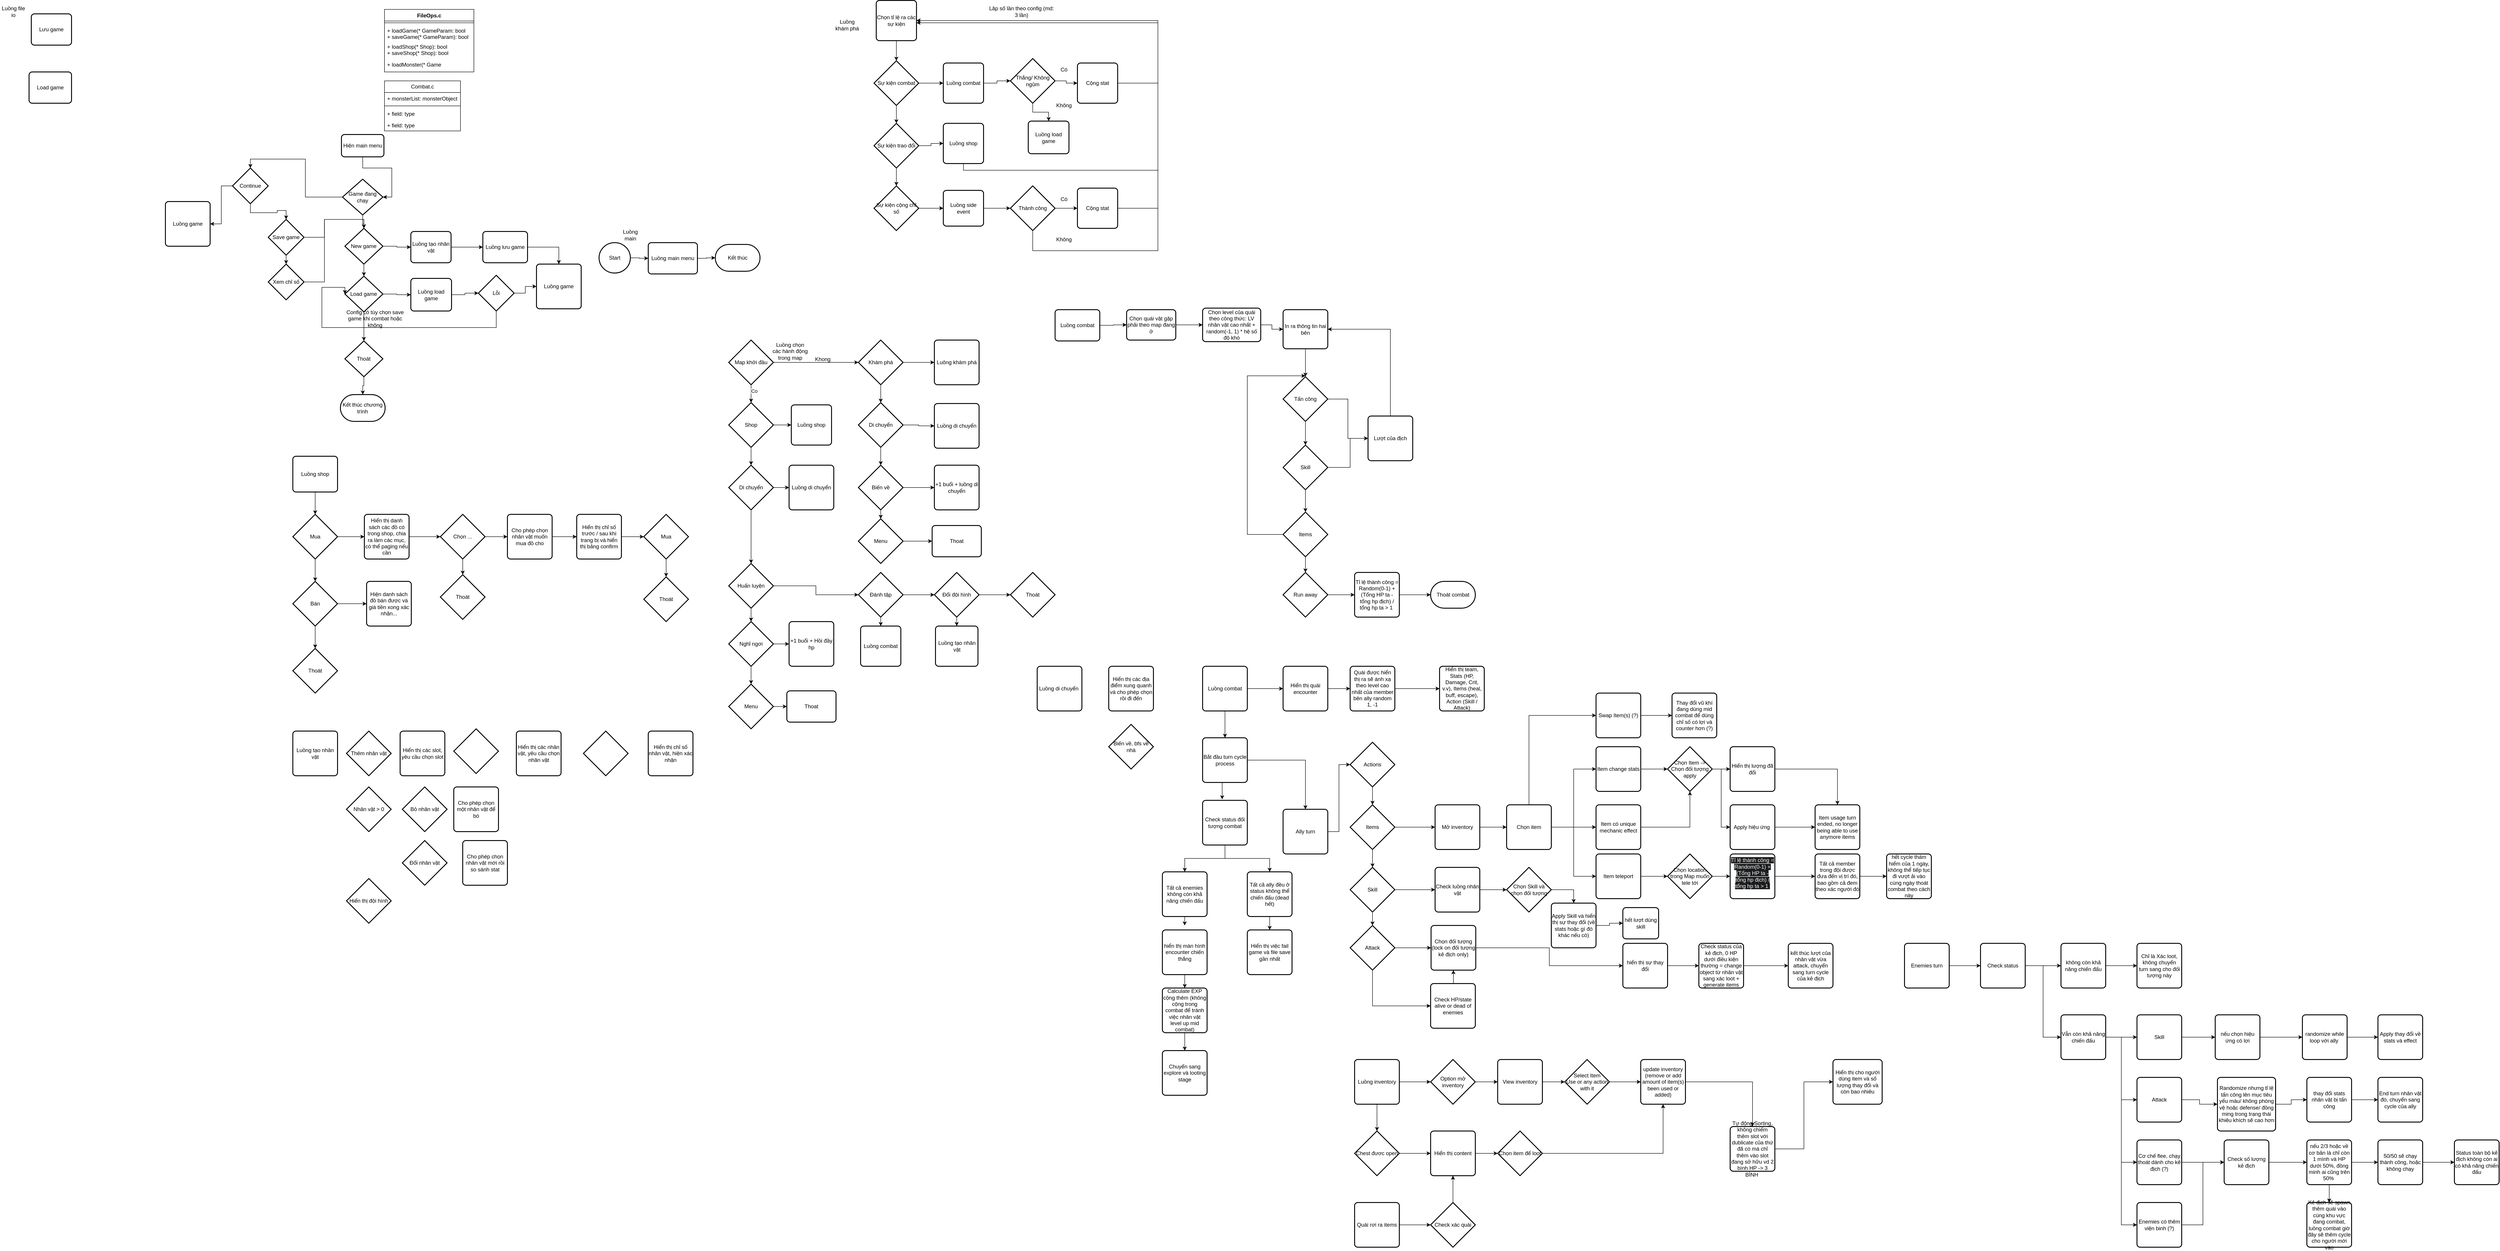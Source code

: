 <mxfile version="28.2.5">
  <diagram name="Page-1" id="uu9apJHvtSvlk6zBUSl8">
    <mxGraphModel dx="2100" dy="574" grid="1" gridSize="10" guides="1" tooltips="1" connect="1" arrows="1" fold="1" page="1" pageScale="1" pageWidth="827" pageHeight="1169" math="0" shadow="0">
      <root>
        <mxCell id="0" />
        <mxCell id="1" parent="0" />
        <mxCell id="DMoWGZLRylLb-BpsMf23-2" value="FileOps.c" style="swimlane;fontStyle=1;align=center;verticalAlign=top;childLayout=stackLayout;horizontal=1;startSize=26;horizontalStack=0;resizeParent=1;resizeParentMax=0;resizeLast=0;collapsible=1;marginBottom=0;whiteSpace=wrap;html=1;" parent="1" vertex="1">
          <mxGeometry x="40" y="40" width="200" height="140" as="geometry" />
        </mxCell>
        <mxCell id="DMoWGZLRylLb-BpsMf23-3" value="" style="line;strokeWidth=1;fillColor=none;align=left;verticalAlign=middle;spacingTop=-1;spacingLeft=3;spacingRight=3;rotatable=0;labelPosition=right;points=[];portConstraint=eastwest;strokeColor=inherit;" parent="DMoWGZLRylLb-BpsMf23-2" vertex="1">
          <mxGeometry y="26" width="200" height="8" as="geometry" />
        </mxCell>
        <mxCell id="DMoWGZLRylLb-BpsMf23-4" value="&lt;div&gt;+ loadGame(* GameParam: bool&lt;/div&gt;+ saveGame(* GameParam): bool" style="text;strokeColor=none;fillColor=none;align=left;verticalAlign=top;spacingLeft=4;spacingRight=4;overflow=hidden;rotatable=0;points=[[0,0.5],[1,0.5]];portConstraint=eastwest;whiteSpace=wrap;html=1;" parent="DMoWGZLRylLb-BpsMf23-2" vertex="1">
          <mxGeometry y="34" width="200" height="36" as="geometry" />
        </mxCell>
        <mxCell id="DMoWGZLRylLb-BpsMf23-5" value="+ loadShop(* Shop): bool&lt;div&gt;+ saveShop(* Shop): bool&lt;/div&gt;" style="text;strokeColor=none;fillColor=none;align=left;verticalAlign=top;spacingLeft=4;spacingRight=4;overflow=hidden;rotatable=0;points=[[0,0.5],[1,0.5]];portConstraint=eastwest;whiteSpace=wrap;html=1;" parent="DMoWGZLRylLb-BpsMf23-2" vertex="1">
          <mxGeometry y="70" width="200" height="40" as="geometry" />
        </mxCell>
        <mxCell id="DMoWGZLRylLb-BpsMf23-6" value="+ loadMonster(* Game" style="text;strokeColor=none;fillColor=none;align=left;verticalAlign=top;spacingLeft=4;spacingRight=4;overflow=hidden;rotatable=0;points=[[0,0.5],[1,0.5]];portConstraint=eastwest;whiteSpace=wrap;html=1;" parent="DMoWGZLRylLb-BpsMf23-2" vertex="1">
          <mxGeometry y="110" width="200" height="30" as="geometry" />
        </mxCell>
        <mxCell id="DMoWGZLRylLb-BpsMf23-7" value="Combat.c" style="swimlane;fontStyle=0;childLayout=stackLayout;horizontal=1;startSize=26;fillColor=none;horizontalStack=0;resizeParent=1;resizeParentMax=0;resizeLast=0;collapsible=1;marginBottom=0;whiteSpace=wrap;html=1;" parent="1" vertex="1">
          <mxGeometry x="40" y="200" width="170" height="112" as="geometry" />
        </mxCell>
        <mxCell id="DMoWGZLRylLb-BpsMf23-8" value="+ monsterList: monsterObject" style="text;strokeColor=none;fillColor=none;align=left;verticalAlign=top;spacingLeft=4;spacingRight=4;overflow=hidden;rotatable=0;points=[[0,0.5],[1,0.5]];portConstraint=eastwest;whiteSpace=wrap;html=1;" parent="DMoWGZLRylLb-BpsMf23-7" vertex="1">
          <mxGeometry y="26" width="170" height="26" as="geometry" />
        </mxCell>
        <mxCell id="DMoWGZLRylLb-BpsMf23-9" value="" style="line;strokeWidth=1;fillColor=none;align=left;verticalAlign=middle;spacingTop=-1;spacingLeft=3;spacingRight=3;rotatable=0;labelPosition=right;points=[];portConstraint=eastwest;strokeColor=inherit;" parent="DMoWGZLRylLb-BpsMf23-7" vertex="1">
          <mxGeometry y="52" width="170" height="8" as="geometry" />
        </mxCell>
        <mxCell id="DMoWGZLRylLb-BpsMf23-10" value="+ field: type" style="text;strokeColor=none;fillColor=none;align=left;verticalAlign=top;spacingLeft=4;spacingRight=4;overflow=hidden;rotatable=0;points=[[0,0.5],[1,0.5]];portConstraint=eastwest;whiteSpace=wrap;html=1;" parent="DMoWGZLRylLb-BpsMf23-7" vertex="1">
          <mxGeometry y="60" width="170" height="26" as="geometry" />
        </mxCell>
        <mxCell id="DMoWGZLRylLb-BpsMf23-11" value="+ field: type" style="text;strokeColor=none;fillColor=none;align=left;verticalAlign=top;spacingLeft=4;spacingRight=4;overflow=hidden;rotatable=0;points=[[0,0.5],[1,0.5]];portConstraint=eastwest;whiteSpace=wrap;html=1;" parent="DMoWGZLRylLb-BpsMf23-7" vertex="1">
          <mxGeometry y="86" width="170" height="26" as="geometry" />
        </mxCell>
        <mxCell id="DMoWGZLRylLb-BpsMf23-12" style="edgeStyle=orthogonalEdgeStyle;rounded=0;orthogonalLoop=1;jettySize=auto;html=1;" parent="1" source="DMoWGZLRylLb-BpsMf23-13" target="DMoWGZLRylLb-BpsMf23-70" edge="1">
          <mxGeometry relative="1" as="geometry" />
        </mxCell>
        <mxCell id="DMoWGZLRylLb-BpsMf23-13" value="Start" style="strokeWidth=2;html=1;shape=mxgraph.flowchart.start_2;whiteSpace=wrap;" parent="1" vertex="1">
          <mxGeometry x="520" y="562" width="70" height="68" as="geometry" />
        </mxCell>
        <mxCell id="DMoWGZLRylLb-BpsMf23-14" value="Hiện main menu" style="rounded=1;whiteSpace=wrap;html=1;absoluteArcSize=1;arcSize=14;strokeWidth=2;" parent="1" vertex="1">
          <mxGeometry x="-56.23" y="320" width="95" height="50" as="geometry" />
        </mxCell>
        <mxCell id="DMoWGZLRylLb-BpsMf23-15" style="edgeStyle=orthogonalEdgeStyle;rounded=0;orthogonalLoop=1;jettySize=auto;html=1;" parent="1" source="DMoWGZLRylLb-BpsMf23-17" target="DMoWGZLRylLb-BpsMf23-27" edge="1">
          <mxGeometry relative="1" as="geometry">
            <mxPoint x="33.94" y="567" as="sourcePoint" />
          </mxGeometry>
        </mxCell>
        <mxCell id="DMoWGZLRylLb-BpsMf23-16" style="edgeStyle=orthogonalEdgeStyle;rounded=0;orthogonalLoop=1;jettySize=auto;html=1;" parent="1" source="DMoWGZLRylLb-BpsMf23-17" target="DMoWGZLRylLb-BpsMf23-19" edge="1">
          <mxGeometry relative="1" as="geometry">
            <mxPoint x="-8.556" y="607" as="sourcePoint" />
          </mxGeometry>
        </mxCell>
        <mxCell id="DMoWGZLRylLb-BpsMf23-17" value="New game" style="strokeWidth=2;html=1;shape=mxgraph.flowchart.decision;whiteSpace=wrap;" parent="1" vertex="1">
          <mxGeometry x="-48.56" y="530" width="85" height="80" as="geometry" />
        </mxCell>
        <mxCell id="DMoWGZLRylLb-BpsMf23-18" style="edgeStyle=orthogonalEdgeStyle;rounded=0;orthogonalLoop=1;jettySize=auto;html=1;" parent="1" source="DMoWGZLRylLb-BpsMf23-19" target="DMoWGZLRylLb-BpsMf23-80" edge="1">
          <mxGeometry relative="1" as="geometry" />
        </mxCell>
        <mxCell id="DMoWGZLRylLb-BpsMf23-19" value="Load game" style="strokeWidth=2;html=1;shape=mxgraph.flowchart.decision;whiteSpace=wrap;" parent="1" vertex="1">
          <mxGeometry x="-48.56" y="637" width="85" height="80" as="geometry" />
        </mxCell>
        <mxCell id="DMoWGZLRylLb-BpsMf23-20" style="edgeStyle=orthogonalEdgeStyle;rounded=0;orthogonalLoop=1;jettySize=auto;html=1;" parent="1" source="DMoWGZLRylLb-BpsMf23-21" target="DMoWGZLRylLb-BpsMf23-25" edge="1">
          <mxGeometry relative="1" as="geometry" />
        </mxCell>
        <mxCell id="DMoWGZLRylLb-BpsMf23-21" value="Thoát" style="strokeWidth=2;html=1;shape=mxgraph.flowchart.decision;whiteSpace=wrap;" parent="1" vertex="1">
          <mxGeometry x="-48.56" y="782" width="85" height="80" as="geometry" />
        </mxCell>
        <mxCell id="DMoWGZLRylLb-BpsMf23-22" style="edgeStyle=orthogonalEdgeStyle;rounded=0;orthogonalLoop=1;jettySize=auto;html=1;entryX=0;entryY=0.5;entryDx=0;entryDy=0;entryPerimeter=0;" parent="1" source="DMoWGZLRylLb-BpsMf23-24" target="DMoWGZLRylLb-BpsMf23-19" edge="1">
          <mxGeometry relative="1" as="geometry">
            <mxPoint x="-101.06" y="662" as="targetPoint" />
            <Array as="points">
              <mxPoint x="290" y="752" />
              <mxPoint x="-100" y="752" />
              <mxPoint x="-100" y="662" />
            </Array>
          </mxGeometry>
        </mxCell>
        <mxCell id="DMoWGZLRylLb-BpsMf23-23" style="edgeStyle=orthogonalEdgeStyle;rounded=0;orthogonalLoop=1;jettySize=auto;html=1;" parent="1" source="DMoWGZLRylLb-BpsMf23-24" target="DMoWGZLRylLb-BpsMf23-193" edge="1">
          <mxGeometry relative="1" as="geometry" />
        </mxCell>
        <mxCell id="DMoWGZLRylLb-BpsMf23-24" value="Lỗi" style="strokeWidth=2;html=1;shape=mxgraph.flowchart.decision;whiteSpace=wrap;" parent="1" vertex="1">
          <mxGeometry x="250" y="635" width="80" height="80" as="geometry" />
        </mxCell>
        <mxCell id="DMoWGZLRylLb-BpsMf23-25" value="Kết thúc chương trình" style="strokeWidth=2;html=1;shape=mxgraph.flowchart.terminator;whiteSpace=wrap;" parent="1" vertex="1">
          <mxGeometry x="-58.56" y="902" width="100" height="60" as="geometry" />
        </mxCell>
        <mxCell id="DMoWGZLRylLb-BpsMf23-26" style="edgeStyle=orthogonalEdgeStyle;rounded=0;orthogonalLoop=1;jettySize=auto;html=1;entryX=0;entryY=0.5;entryDx=0;entryDy=0;" parent="1" source="DMoWGZLRylLb-BpsMf23-27" target="DMoWGZLRylLb-BpsMf23-29" edge="1">
          <mxGeometry relative="1" as="geometry" />
        </mxCell>
        <mxCell id="DMoWGZLRylLb-BpsMf23-27" value="Luồng tạo nhân vật" style="rounded=1;whiteSpace=wrap;html=1;absoluteArcSize=1;arcSize=14;strokeWidth=2;" parent="1" vertex="1">
          <mxGeometry x="98.94" y="537" width="90" height="70" as="geometry" />
        </mxCell>
        <mxCell id="DMoWGZLRylLb-BpsMf23-28" style="edgeStyle=orthogonalEdgeStyle;rounded=0;orthogonalLoop=1;jettySize=auto;html=1;" parent="1" source="DMoWGZLRylLb-BpsMf23-29" target="DMoWGZLRylLb-BpsMf23-193" edge="1">
          <mxGeometry relative="1" as="geometry" />
        </mxCell>
        <mxCell id="DMoWGZLRylLb-BpsMf23-29" value="Luồng lưu game" style="rounded=1;whiteSpace=wrap;html=1;absoluteArcSize=1;arcSize=14;strokeWidth=2;" parent="1" vertex="1">
          <mxGeometry x="260" y="537" width="100" height="70" as="geometry" />
        </mxCell>
        <mxCell id="DMoWGZLRylLb-BpsMf23-30" style="edgeStyle=orthogonalEdgeStyle;rounded=0;orthogonalLoop=1;jettySize=auto;html=1;" parent="1" source="DMoWGZLRylLb-BpsMf23-32" target="DMoWGZLRylLb-BpsMf23-34" edge="1">
          <mxGeometry relative="1" as="geometry" />
        </mxCell>
        <mxCell id="DMoWGZLRylLb-BpsMf23-31" value="Co" style="edgeLabel;html=1;align=center;verticalAlign=middle;resizable=0;points=[];" parent="DMoWGZLRylLb-BpsMf23-30" vertex="1" connectable="0">
          <mxGeometry x="-0.333" y="7" relative="1" as="geometry">
            <mxPoint as="offset" />
          </mxGeometry>
        </mxCell>
        <mxCell id="DMoWGZLRylLb-BpsMf23-32" value="Map khởi đầu" style="strokeWidth=2;html=1;shape=mxgraph.flowchart.decision;whiteSpace=wrap;" parent="1" vertex="1">
          <mxGeometry x="810" y="780" width="100" height="100" as="geometry" />
        </mxCell>
        <mxCell id="DMoWGZLRylLb-BpsMf23-33" style="edgeStyle=orthogonalEdgeStyle;rounded=0;orthogonalLoop=1;jettySize=auto;html=1;" parent="1" source="DMoWGZLRylLb-BpsMf23-34" target="DMoWGZLRylLb-BpsMf23-87" edge="1">
          <mxGeometry relative="1" as="geometry" />
        </mxCell>
        <mxCell id="DMoWGZLRylLb-BpsMf23-34" value="Shop" style="strokeWidth=2;html=1;shape=mxgraph.flowchart.decision;whiteSpace=wrap;" parent="1" vertex="1">
          <mxGeometry x="810" y="920" width="100" height="100" as="geometry" />
        </mxCell>
        <mxCell id="DMoWGZLRylLb-BpsMf23-35" style="edgeStyle=orthogonalEdgeStyle;rounded=0;orthogonalLoop=1;jettySize=auto;html=1;" parent="1" source="DMoWGZLRylLb-BpsMf23-36" target="DMoWGZLRylLb-BpsMf23-88" edge="1">
          <mxGeometry relative="1" as="geometry" />
        </mxCell>
        <mxCell id="DMoWGZLRylLb-BpsMf23-36" value="Di chuyển" style="strokeWidth=2;html=1;shape=mxgraph.flowchart.decision;whiteSpace=wrap;" parent="1" vertex="1">
          <mxGeometry x="810" y="1060" width="100" height="100" as="geometry" />
        </mxCell>
        <mxCell id="DMoWGZLRylLb-BpsMf23-37" style="edgeStyle=orthogonalEdgeStyle;rounded=0;orthogonalLoop=1;jettySize=auto;html=1;" parent="1" source="DMoWGZLRylLb-BpsMf23-38" target="DMoWGZLRylLb-BpsMf23-92" edge="1">
          <mxGeometry relative="1" as="geometry" />
        </mxCell>
        <mxCell id="DMoWGZLRylLb-BpsMf23-38" value="Huấn luyện" style="strokeWidth=2;html=1;shape=mxgraph.flowchart.decision;whiteSpace=wrap;" parent="1" vertex="1">
          <mxGeometry x="810" y="1280" width="100" height="100" as="geometry" />
        </mxCell>
        <mxCell id="DMoWGZLRylLb-BpsMf23-39" style="edgeStyle=orthogonalEdgeStyle;rounded=0;orthogonalLoop=1;jettySize=auto;html=1;" parent="1" source="DMoWGZLRylLb-BpsMf23-40" target="DMoWGZLRylLb-BpsMf23-89" edge="1">
          <mxGeometry relative="1" as="geometry" />
        </mxCell>
        <mxCell id="DMoWGZLRylLb-BpsMf23-40" value="Nghỉ ngơi" style="strokeWidth=2;html=1;shape=mxgraph.flowchart.decision;whiteSpace=wrap;" parent="1" vertex="1">
          <mxGeometry x="810" y="1410" width="100" height="100" as="geometry" />
        </mxCell>
        <mxCell id="DMoWGZLRylLb-BpsMf23-41" style="edgeStyle=orthogonalEdgeStyle;rounded=0;orthogonalLoop=1;jettySize=auto;html=1;" parent="1" source="DMoWGZLRylLb-BpsMf23-43" target="DMoWGZLRylLb-BpsMf23-78" edge="1">
          <mxGeometry relative="1" as="geometry" />
        </mxCell>
        <mxCell id="DMoWGZLRylLb-BpsMf23-42" style="edgeStyle=orthogonalEdgeStyle;rounded=0;orthogonalLoop=1;jettySize=auto;html=1;" parent="1" source="DMoWGZLRylLb-BpsMf23-43" target="DMoWGZLRylLb-BpsMf23-46" edge="1">
          <mxGeometry relative="1" as="geometry" />
        </mxCell>
        <mxCell id="DMoWGZLRylLb-BpsMf23-43" value="Khám phá" style="strokeWidth=2;html=1;shape=mxgraph.flowchart.decision;whiteSpace=wrap;" parent="1" vertex="1">
          <mxGeometry x="1100" y="780" width="100" height="100" as="geometry" />
        </mxCell>
        <mxCell id="DMoWGZLRylLb-BpsMf23-44" style="edgeStyle=orthogonalEdgeStyle;rounded=0;orthogonalLoop=1;jettySize=auto;html=1;" parent="1" source="DMoWGZLRylLb-BpsMf23-46" target="DMoWGZLRylLb-BpsMf23-48" edge="1">
          <mxGeometry relative="1" as="geometry" />
        </mxCell>
        <mxCell id="DMoWGZLRylLb-BpsMf23-45" style="edgeStyle=orthogonalEdgeStyle;rounded=0;orthogonalLoop=1;jettySize=auto;html=1;" parent="1" source="DMoWGZLRylLb-BpsMf23-46" target="DMoWGZLRylLb-BpsMf23-79" edge="1">
          <mxGeometry relative="1" as="geometry" />
        </mxCell>
        <mxCell id="DMoWGZLRylLb-BpsMf23-46" value="Di chuyển" style="strokeWidth=2;html=1;shape=mxgraph.flowchart.decision;whiteSpace=wrap;" parent="1" vertex="1">
          <mxGeometry x="1100" y="920" width="100" height="100" as="geometry" />
        </mxCell>
        <mxCell id="DMoWGZLRylLb-BpsMf23-47" style="edgeStyle=orthogonalEdgeStyle;rounded=0;orthogonalLoop=1;jettySize=auto;html=1;" parent="1" source="DMoWGZLRylLb-BpsMf23-48" target="DMoWGZLRylLb-BpsMf23-86" edge="1">
          <mxGeometry relative="1" as="geometry" />
        </mxCell>
        <mxCell id="DMoWGZLRylLb-BpsMf23-48" value="Biến về" style="strokeWidth=2;html=1;shape=mxgraph.flowchart.decision;whiteSpace=wrap;" parent="1" vertex="1">
          <mxGeometry x="1100" y="1060" width="100" height="100" as="geometry" />
        </mxCell>
        <mxCell id="DMoWGZLRylLb-BpsMf23-49" style="edgeStyle=orthogonalEdgeStyle;rounded=0;orthogonalLoop=1;jettySize=auto;html=1;" parent="1" source="DMoWGZLRylLb-BpsMf23-51" target="DMoWGZLRylLb-BpsMf23-56" edge="1">
          <mxGeometry relative="1" as="geometry" />
        </mxCell>
        <mxCell id="DMoWGZLRylLb-BpsMf23-50" style="edgeStyle=orthogonalEdgeStyle;rounded=0;orthogonalLoop=1;jettySize=auto;html=1;" parent="1" source="DMoWGZLRylLb-BpsMf23-51" target="DMoWGZLRylLb-BpsMf23-60" edge="1">
          <mxGeometry relative="1" as="geometry" />
        </mxCell>
        <mxCell id="DMoWGZLRylLb-BpsMf23-51" value="Sự kiện combat" style="strokeWidth=2;html=1;shape=mxgraph.flowchart.decision;whiteSpace=wrap;" parent="1" vertex="1">
          <mxGeometry x="1135" y="155" width="100" height="100" as="geometry" />
        </mxCell>
        <mxCell id="DMoWGZLRylLb-BpsMf23-52" style="edgeStyle=orthogonalEdgeStyle;rounded=0;orthogonalLoop=1;jettySize=auto;html=1;" parent="1" source="DMoWGZLRylLb-BpsMf23-53" target="DMoWGZLRylLb-BpsMf23-51" edge="1">
          <mxGeometry relative="1" as="geometry" />
        </mxCell>
        <mxCell id="DMoWGZLRylLb-BpsMf23-53" value="Chọn tỉ lệ ra các sự kiện" style="rounded=1;whiteSpace=wrap;html=1;absoluteArcSize=1;arcSize=14;strokeWidth=2;" parent="1" vertex="1">
          <mxGeometry x="1140" y="20" width="90" height="90" as="geometry" />
        </mxCell>
        <mxCell id="DMoWGZLRylLb-BpsMf23-54" style="edgeStyle=orthogonalEdgeStyle;rounded=0;orthogonalLoop=1;jettySize=auto;html=1;" parent="1" source="DMoWGZLRylLb-BpsMf23-56" target="DMoWGZLRylLb-BpsMf23-58" edge="1">
          <mxGeometry relative="1" as="geometry" />
        </mxCell>
        <mxCell id="DMoWGZLRylLb-BpsMf23-55" style="edgeStyle=orthogonalEdgeStyle;rounded=0;orthogonalLoop=1;jettySize=auto;html=1;" parent="1" source="DMoWGZLRylLb-BpsMf23-56" target="DMoWGZLRylLb-BpsMf23-75" edge="1">
          <mxGeometry relative="1" as="geometry" />
        </mxCell>
        <mxCell id="DMoWGZLRylLb-BpsMf23-56" value="Sự kiện trao đổi" style="strokeWidth=2;html=1;shape=mxgraph.flowchart.decision;whiteSpace=wrap;" parent="1" vertex="1">
          <mxGeometry x="1135" y="295" width="100" height="100" as="geometry" />
        </mxCell>
        <mxCell id="DMoWGZLRylLb-BpsMf23-57" style="edgeStyle=orthogonalEdgeStyle;rounded=0;orthogonalLoop=1;jettySize=auto;html=1;" parent="1" source="DMoWGZLRylLb-BpsMf23-58" target="DMoWGZLRylLb-BpsMf23-77" edge="1">
          <mxGeometry relative="1" as="geometry" />
        </mxCell>
        <mxCell id="DMoWGZLRylLb-BpsMf23-58" value="Sự kiện cộng chỉ số" style="strokeWidth=2;html=1;shape=mxgraph.flowchart.decision;whiteSpace=wrap;" parent="1" vertex="1">
          <mxGeometry x="1135" y="435" width="100" height="100" as="geometry" />
        </mxCell>
        <mxCell id="DMoWGZLRylLb-BpsMf23-59" style="edgeStyle=orthogonalEdgeStyle;rounded=0;orthogonalLoop=1;jettySize=auto;html=1;" parent="1" source="DMoWGZLRylLb-BpsMf23-60" target="DMoWGZLRylLb-BpsMf23-63" edge="1">
          <mxGeometry relative="1" as="geometry" />
        </mxCell>
        <mxCell id="DMoWGZLRylLb-BpsMf23-60" value="Luồng combat" style="rounded=1;whiteSpace=wrap;html=1;absoluteArcSize=1;arcSize=14;strokeWidth=2;" parent="1" vertex="1">
          <mxGeometry x="1290" y="160" width="90" height="90" as="geometry" />
        </mxCell>
        <mxCell id="DMoWGZLRylLb-BpsMf23-61" style="edgeStyle=orthogonalEdgeStyle;rounded=0;orthogonalLoop=1;jettySize=auto;html=1;" parent="1" source="DMoWGZLRylLb-BpsMf23-63" target="DMoWGZLRylLb-BpsMf23-65" edge="1">
          <mxGeometry relative="1" as="geometry" />
        </mxCell>
        <mxCell id="DMoWGZLRylLb-BpsMf23-62" style="edgeStyle=orthogonalEdgeStyle;rounded=0;orthogonalLoop=1;jettySize=auto;html=1;" parent="1" source="DMoWGZLRylLb-BpsMf23-63" target="DMoWGZLRylLb-BpsMf23-81" edge="1">
          <mxGeometry relative="1" as="geometry" />
        </mxCell>
        <mxCell id="DMoWGZLRylLb-BpsMf23-63" value="Thắng/ Không ngủm" style="strokeWidth=2;html=1;shape=mxgraph.flowchart.decision;whiteSpace=wrap;" parent="1" vertex="1">
          <mxGeometry x="1440" y="150" width="100" height="100" as="geometry" />
        </mxCell>
        <mxCell id="DMoWGZLRylLb-BpsMf23-64" style="edgeStyle=orthogonalEdgeStyle;rounded=0;orthogonalLoop=1;jettySize=auto;html=1;" parent="1" source="DMoWGZLRylLb-BpsMf23-65" target="DMoWGZLRylLb-BpsMf23-53" edge="1">
          <mxGeometry relative="1" as="geometry">
            <mxPoint x="1230" y="60" as="targetPoint" />
            <Array as="points">
              <mxPoint x="1770" y="205" />
              <mxPoint x="1770" y="70" />
            </Array>
          </mxGeometry>
        </mxCell>
        <mxCell id="DMoWGZLRylLb-BpsMf23-65" value="Cộng stat" style="rounded=1;whiteSpace=wrap;html=1;absoluteArcSize=1;arcSize=14;strokeWidth=2;" parent="1" vertex="1">
          <mxGeometry x="1590" y="160" width="90" height="90" as="geometry" />
        </mxCell>
        <mxCell id="DMoWGZLRylLb-BpsMf23-66" value="Config có tùy chọn save game khi combat hoặc không" style="text;html=1;align=center;verticalAlign=middle;whiteSpace=wrap;rounded=0;" parent="1" vertex="1">
          <mxGeometry x="-51.06" y="717" width="140" height="30" as="geometry" />
        </mxCell>
        <mxCell id="DMoWGZLRylLb-BpsMf23-67" style="edgeStyle=orthogonalEdgeStyle;rounded=0;orthogonalLoop=1;jettySize=auto;html=1;entryX=0;entryY=0.5;entryDx=0;entryDy=0;" parent="1" source="DMoWGZLRylLb-BpsMf23-68" target="DMoWGZLRylLb-BpsMf23-102" edge="1">
          <mxGeometry relative="1" as="geometry" />
        </mxCell>
        <mxCell id="DMoWGZLRylLb-BpsMf23-68" value="Menu" style="strokeWidth=2;html=1;shape=mxgraph.flowchart.decision;whiteSpace=wrap;" parent="1" vertex="1">
          <mxGeometry x="810" y="1550" width="100" height="100" as="geometry" />
        </mxCell>
        <mxCell id="DMoWGZLRylLb-BpsMf23-69" style="edgeStyle=orthogonalEdgeStyle;rounded=0;orthogonalLoop=1;jettySize=auto;html=1;" parent="1" source="DMoWGZLRylLb-BpsMf23-70" target="DMoWGZLRylLb-BpsMf23-195" edge="1">
          <mxGeometry relative="1" as="geometry" />
        </mxCell>
        <mxCell id="DMoWGZLRylLb-BpsMf23-70" value="Luồng main menu" style="rounded=1;whiteSpace=wrap;html=1;absoluteArcSize=1;arcSize=14;strokeWidth=2;" parent="1" vertex="1">
          <mxGeometry x="630" y="562" width="110" height="70" as="geometry" />
        </mxCell>
        <mxCell id="DMoWGZLRylLb-BpsMf23-71" value="Game đang chạy" style="strokeWidth=2;html=1;shape=mxgraph.flowchart.decision;whiteSpace=wrap;" parent="1" vertex="1">
          <mxGeometry x="-53.9" y="420" width="90.34" height="80" as="geometry" />
        </mxCell>
        <mxCell id="DMoWGZLRylLb-BpsMf23-72" value="Save game" style="strokeWidth=2;html=1;shape=mxgraph.flowchart.decision;whiteSpace=wrap;" parent="1" vertex="1">
          <mxGeometry x="-220" y="510" width="80" height="80" as="geometry" />
        </mxCell>
        <mxCell id="DMoWGZLRylLb-BpsMf23-73" value="Xem chỉ số" style="strokeWidth=2;html=1;shape=mxgraph.flowchart.decision;whiteSpace=wrap;" parent="1" vertex="1">
          <mxGeometry x="-220" y="610" width="80" height="80" as="geometry" />
        </mxCell>
        <mxCell id="DMoWGZLRylLb-BpsMf23-74" style="edgeStyle=orthogonalEdgeStyle;rounded=0;orthogonalLoop=1;jettySize=auto;html=1;" parent="1" source="DMoWGZLRylLb-BpsMf23-75" target="DMoWGZLRylLb-BpsMf23-53" edge="1">
          <mxGeometry relative="1" as="geometry">
            <Array as="points">
              <mxPoint x="1335" y="400" />
              <mxPoint x="1770" y="400" />
              <mxPoint x="1770" y="65" />
            </Array>
          </mxGeometry>
        </mxCell>
        <mxCell id="DMoWGZLRylLb-BpsMf23-75" value="Luồng shop" style="rounded=1;whiteSpace=wrap;html=1;absoluteArcSize=1;arcSize=14;strokeWidth=2;" parent="1" vertex="1">
          <mxGeometry x="1290" y="295" width="90" height="90" as="geometry" />
        </mxCell>
        <mxCell id="DMoWGZLRylLb-BpsMf23-76" style="edgeStyle=orthogonalEdgeStyle;rounded=0;orthogonalLoop=1;jettySize=auto;html=1;" parent="1" source="DMoWGZLRylLb-BpsMf23-77" target="DMoWGZLRylLb-BpsMf23-84" edge="1">
          <mxGeometry relative="1" as="geometry" />
        </mxCell>
        <mxCell id="DMoWGZLRylLb-BpsMf23-77" value="Luồng side event" style="rounded=1;whiteSpace=wrap;html=1;absoluteArcSize=1;arcSize=14;strokeWidth=2;" parent="1" vertex="1">
          <mxGeometry x="1290" y="445" width="90" height="80" as="geometry" />
        </mxCell>
        <mxCell id="DMoWGZLRylLb-BpsMf23-78" value="Luông khám phá" style="rounded=1;whiteSpace=wrap;html=1;absoluteArcSize=1;arcSize=14;strokeWidth=2;" parent="1" vertex="1">
          <mxGeometry x="1270" y="780" width="100" height="100" as="geometry" />
        </mxCell>
        <mxCell id="DMoWGZLRylLb-BpsMf23-79" value="Luồng di chuyển" style="rounded=1;whiteSpace=wrap;html=1;absoluteArcSize=1;arcSize=14;strokeWidth=2;" parent="1" vertex="1">
          <mxGeometry x="1270" y="922" width="100" height="100" as="geometry" />
        </mxCell>
        <mxCell id="DMoWGZLRylLb-BpsMf23-80" value="Luồng load game" style="rounded=1;whiteSpace=wrap;html=1;absoluteArcSize=1;arcSize=14;strokeWidth=2;" parent="1" vertex="1">
          <mxGeometry x="98.94" y="642" width="91.06" height="73" as="geometry" />
        </mxCell>
        <mxCell id="DMoWGZLRylLb-BpsMf23-81" value="Luồng load game" style="rounded=1;whiteSpace=wrap;html=1;absoluteArcSize=1;arcSize=14;strokeWidth=2;" parent="1" vertex="1">
          <mxGeometry x="1480" y="290" width="91.06" height="73" as="geometry" />
        </mxCell>
        <mxCell id="DMoWGZLRylLb-BpsMf23-82" style="edgeStyle=orthogonalEdgeStyle;rounded=0;orthogonalLoop=1;jettySize=auto;html=1;" parent="1" source="DMoWGZLRylLb-BpsMf23-84" target="DMoWGZLRylLb-BpsMf23-85" edge="1">
          <mxGeometry relative="1" as="geometry" />
        </mxCell>
        <mxCell id="DMoWGZLRylLb-BpsMf23-83" style="edgeStyle=orthogonalEdgeStyle;rounded=0;orthogonalLoop=1;jettySize=auto;html=1;entryX=1;entryY=0.5;entryDx=0;entryDy=0;" parent="1" source="DMoWGZLRylLb-BpsMf23-84" target="DMoWGZLRylLb-BpsMf23-53" edge="1">
          <mxGeometry relative="1" as="geometry">
            <Array as="points">
              <mxPoint x="1490" y="580" />
              <mxPoint x="1770" y="580" />
              <mxPoint x="1770" y="65" />
            </Array>
          </mxGeometry>
        </mxCell>
        <mxCell id="DMoWGZLRylLb-BpsMf23-84" value="Thành công" style="strokeWidth=2;html=1;shape=mxgraph.flowchart.decision;whiteSpace=wrap;" parent="1" vertex="1">
          <mxGeometry x="1440" y="435" width="100" height="100" as="geometry" />
        </mxCell>
        <mxCell id="DMoWGZLRylLb-BpsMf23-85" value="Cộng stat" style="rounded=1;whiteSpace=wrap;html=1;absoluteArcSize=1;arcSize=14;strokeWidth=2;" parent="1" vertex="1">
          <mxGeometry x="1590" y="440" width="90" height="90" as="geometry" />
        </mxCell>
        <mxCell id="DMoWGZLRylLb-BpsMf23-86" value="+1 buổi + luồng di chuyển" style="rounded=1;whiteSpace=wrap;html=1;absoluteArcSize=1;arcSize=14;strokeWidth=2;" parent="1" vertex="1">
          <mxGeometry x="1270" y="1060" width="100" height="100" as="geometry" />
        </mxCell>
        <mxCell id="DMoWGZLRylLb-BpsMf23-87" value="Luồng shop" style="rounded=1;whiteSpace=wrap;html=1;absoluteArcSize=1;arcSize=14;strokeWidth=2;" parent="1" vertex="1">
          <mxGeometry x="950" y="925" width="90" height="90" as="geometry" />
        </mxCell>
        <mxCell id="DMoWGZLRylLb-BpsMf23-88" value="Luồng di chuyển" style="rounded=1;whiteSpace=wrap;html=1;absoluteArcSize=1;arcSize=14;strokeWidth=2;" parent="1" vertex="1">
          <mxGeometry x="945" y="1060" width="100" height="100" as="geometry" />
        </mxCell>
        <mxCell id="DMoWGZLRylLb-BpsMf23-89" value="+1 buổi + Hồi đầy hp" style="rounded=1;whiteSpace=wrap;html=1;absoluteArcSize=1;arcSize=14;strokeWidth=2;" parent="1" vertex="1">
          <mxGeometry x="945" y="1410" width="100" height="100" as="geometry" />
        </mxCell>
        <mxCell id="DMoWGZLRylLb-BpsMf23-90" style="edgeStyle=orthogonalEdgeStyle;rounded=0;orthogonalLoop=1;jettySize=auto;html=1;" parent="1" source="DMoWGZLRylLb-BpsMf23-92" target="DMoWGZLRylLb-BpsMf23-95" edge="1">
          <mxGeometry relative="1" as="geometry" />
        </mxCell>
        <mxCell id="DMoWGZLRylLb-BpsMf23-91" style="edgeStyle=orthogonalEdgeStyle;rounded=0;orthogonalLoop=1;jettySize=auto;html=1;" parent="1" source="DMoWGZLRylLb-BpsMf23-92" target="DMoWGZLRylLb-BpsMf23-97" edge="1">
          <mxGeometry relative="1" as="geometry" />
        </mxCell>
        <mxCell id="DMoWGZLRylLb-BpsMf23-92" value="Đánh tập" style="strokeWidth=2;html=1;shape=mxgraph.flowchart.decision;whiteSpace=wrap;" parent="1" vertex="1">
          <mxGeometry x="1100" y="1300" width="100" height="100" as="geometry" />
        </mxCell>
        <mxCell id="DMoWGZLRylLb-BpsMf23-93" style="edgeStyle=orthogonalEdgeStyle;rounded=0;orthogonalLoop=1;jettySize=auto;html=1;" parent="1" source="DMoWGZLRylLb-BpsMf23-95" target="DMoWGZLRylLb-BpsMf23-96" edge="1">
          <mxGeometry relative="1" as="geometry" />
        </mxCell>
        <mxCell id="DMoWGZLRylLb-BpsMf23-94" style="edgeStyle=orthogonalEdgeStyle;rounded=0;orthogonalLoop=1;jettySize=auto;html=1;entryX=0.5;entryY=0;entryDx=0;entryDy=0;" parent="1" source="DMoWGZLRylLb-BpsMf23-95" target="DMoWGZLRylLb-BpsMf23-98" edge="1">
          <mxGeometry relative="1" as="geometry" />
        </mxCell>
        <mxCell id="DMoWGZLRylLb-BpsMf23-95" value="Đổi đội hình" style="strokeWidth=2;html=1;shape=mxgraph.flowchart.decision;whiteSpace=wrap;" parent="1" vertex="1">
          <mxGeometry x="1270" y="1300" width="100" height="100" as="geometry" />
        </mxCell>
        <mxCell id="DMoWGZLRylLb-BpsMf23-96" value="Thoát" style="strokeWidth=2;html=1;shape=mxgraph.flowchart.decision;whiteSpace=wrap;" parent="1" vertex="1">
          <mxGeometry x="1440" y="1300" width="100" height="100" as="geometry" />
        </mxCell>
        <mxCell id="DMoWGZLRylLb-BpsMf23-97" value="Luồng combat" style="rounded=1;whiteSpace=wrap;html=1;absoluteArcSize=1;arcSize=14;strokeWidth=2;" parent="1" vertex="1">
          <mxGeometry x="1105" y="1420" width="90" height="90" as="geometry" />
        </mxCell>
        <mxCell id="DMoWGZLRylLb-BpsMf23-98" value="Luồng tạo nhân vật" style="rounded=1;whiteSpace=wrap;html=1;absoluteArcSize=1;arcSize=14;strokeWidth=2;" parent="1" vertex="1">
          <mxGeometry x="1272.5" y="1420" width="95" height="90" as="geometry" />
        </mxCell>
        <mxCell id="DMoWGZLRylLb-BpsMf23-99" style="edgeStyle=orthogonalEdgeStyle;rounded=0;orthogonalLoop=1;jettySize=auto;html=1;" parent="1" source="DMoWGZLRylLb-BpsMf23-100" target="DMoWGZLRylLb-BpsMf23-101" edge="1">
          <mxGeometry relative="1" as="geometry" />
        </mxCell>
        <mxCell id="DMoWGZLRylLb-BpsMf23-100" value="Menu" style="strokeWidth=2;html=1;shape=mxgraph.flowchart.decision;whiteSpace=wrap;" parent="1" vertex="1">
          <mxGeometry x="1100" y="1180" width="100" height="100" as="geometry" />
        </mxCell>
        <mxCell id="DMoWGZLRylLb-BpsMf23-101" value="Thoat" style="rounded=1;whiteSpace=wrap;html=1;absoluteArcSize=1;arcSize=14;strokeWidth=2;" parent="1" vertex="1">
          <mxGeometry x="1265" y="1195" width="110" height="70" as="geometry" />
        </mxCell>
        <mxCell id="DMoWGZLRylLb-BpsMf23-102" value="Thoat" style="rounded=1;whiteSpace=wrap;html=1;absoluteArcSize=1;arcSize=14;strokeWidth=2;" parent="1" vertex="1">
          <mxGeometry x="940" y="1565" width="110" height="70" as="geometry" />
        </mxCell>
        <mxCell id="DMoWGZLRylLb-BpsMf23-103" value="Có" style="text;html=1;align=center;verticalAlign=middle;whiteSpace=wrap;rounded=0;" parent="1" vertex="1">
          <mxGeometry x="1530" y="160" width="60" height="30" as="geometry" />
        </mxCell>
        <mxCell id="DMoWGZLRylLb-BpsMf23-104" value="" style="edgeStyle=orthogonalEdgeStyle;rounded=0;orthogonalLoop=1;jettySize=auto;html=1;entryX=1;entryY=0.5;entryDx=0;entryDy=0;" parent="1" source="DMoWGZLRylLb-BpsMf23-85" target="DMoWGZLRylLb-BpsMf23-53" edge="1">
          <mxGeometry relative="1" as="geometry">
            <mxPoint x="1230" y="65" as="targetPoint" />
            <mxPoint x="1680" y="485" as="sourcePoint" />
            <Array as="points">
              <mxPoint x="1770" y="485" />
              <mxPoint x="1770" y="65" />
            </Array>
          </mxGeometry>
        </mxCell>
        <mxCell id="DMoWGZLRylLb-BpsMf23-105" value="Lăp số lần theo config (md: 3 lần)" style="text;html=1;align=center;verticalAlign=middle;whiteSpace=wrap;rounded=0;" parent="1" vertex="1">
          <mxGeometry x="1390" y="30" width="150" height="30" as="geometry" />
        </mxCell>
        <mxCell id="DMoWGZLRylLb-BpsMf23-106" value="Không" style="text;html=1;align=center;verticalAlign=middle;whiteSpace=wrap;rounded=0;" parent="1" vertex="1">
          <mxGeometry x="1530" y="240" width="60" height="30" as="geometry" />
        </mxCell>
        <mxCell id="DMoWGZLRylLb-BpsMf23-107" value="Không" style="text;html=1;align=center;verticalAlign=middle;whiteSpace=wrap;rounded=0;" parent="1" vertex="1">
          <mxGeometry x="1530" y="540" width="60" height="30" as="geometry" />
        </mxCell>
        <mxCell id="DMoWGZLRylLb-BpsMf23-108" value="Có" style="text;html=1;align=center;verticalAlign=middle;whiteSpace=wrap;rounded=0;" parent="1" vertex="1">
          <mxGeometry x="1530" y="450" width="60" height="30" as="geometry" />
        </mxCell>
        <mxCell id="DMoWGZLRylLb-BpsMf23-109" style="edgeStyle=orthogonalEdgeStyle;rounded=0;orthogonalLoop=1;jettySize=auto;html=1;entryX=0;entryY=0.5;entryDx=0;entryDy=0;entryPerimeter=0;" parent="1" source="DMoWGZLRylLb-BpsMf23-32" target="DMoWGZLRylLb-BpsMf23-43" edge="1">
          <mxGeometry relative="1" as="geometry" />
        </mxCell>
        <mxCell id="DMoWGZLRylLb-BpsMf23-110" style="edgeStyle=orthogonalEdgeStyle;rounded=0;orthogonalLoop=1;jettySize=auto;html=1;entryX=0.5;entryY=0;entryDx=0;entryDy=0;entryPerimeter=0;" parent="1" source="DMoWGZLRylLb-BpsMf23-48" target="DMoWGZLRylLb-BpsMf23-100" edge="1">
          <mxGeometry relative="1" as="geometry" />
        </mxCell>
        <mxCell id="DMoWGZLRylLb-BpsMf23-111" style="edgeStyle=orthogonalEdgeStyle;rounded=0;orthogonalLoop=1;jettySize=auto;html=1;entryX=0.5;entryY=0;entryDx=0;entryDy=0;entryPerimeter=0;" parent="1" source="DMoWGZLRylLb-BpsMf23-34" target="DMoWGZLRylLb-BpsMf23-36" edge="1">
          <mxGeometry relative="1" as="geometry" />
        </mxCell>
        <mxCell id="DMoWGZLRylLb-BpsMf23-112" style="edgeStyle=orthogonalEdgeStyle;rounded=0;orthogonalLoop=1;jettySize=auto;html=1;entryX=0.5;entryY=0;entryDx=0;entryDy=0;entryPerimeter=0;" parent="1" source="DMoWGZLRylLb-BpsMf23-36" target="DMoWGZLRylLb-BpsMf23-38" edge="1">
          <mxGeometry relative="1" as="geometry" />
        </mxCell>
        <mxCell id="DMoWGZLRylLb-BpsMf23-113" style="edgeStyle=orthogonalEdgeStyle;rounded=0;orthogonalLoop=1;jettySize=auto;html=1;entryX=0.5;entryY=0;entryDx=0;entryDy=0;entryPerimeter=0;" parent="1" source="DMoWGZLRylLb-BpsMf23-38" target="DMoWGZLRylLb-BpsMf23-40" edge="1">
          <mxGeometry relative="1" as="geometry" />
        </mxCell>
        <mxCell id="DMoWGZLRylLb-BpsMf23-114" style="edgeStyle=orthogonalEdgeStyle;rounded=0;orthogonalLoop=1;jettySize=auto;html=1;entryX=0.5;entryY=0;entryDx=0;entryDy=0;entryPerimeter=0;" parent="1" source="DMoWGZLRylLb-BpsMf23-40" target="DMoWGZLRylLb-BpsMf23-68" edge="1">
          <mxGeometry relative="1" as="geometry" />
        </mxCell>
        <mxCell id="DMoWGZLRylLb-BpsMf23-115" style="edgeStyle=orthogonalEdgeStyle;rounded=0;orthogonalLoop=1;jettySize=auto;html=1;entryX=1;entryY=0.5;entryDx=0;entryDy=0;entryPerimeter=0;" parent="1" source="DMoWGZLRylLb-BpsMf23-14" target="DMoWGZLRylLb-BpsMf23-71" edge="1">
          <mxGeometry relative="1" as="geometry" />
        </mxCell>
        <mxCell id="DMoWGZLRylLb-BpsMf23-116" style="edgeStyle=orthogonalEdgeStyle;rounded=0;orthogonalLoop=1;jettySize=auto;html=1;entryX=0.5;entryY=0;entryDx=0;entryDy=0;entryPerimeter=0;" parent="1" source="DMoWGZLRylLb-BpsMf23-71" target="DMoWGZLRylLb-BpsMf23-197" edge="1">
          <mxGeometry relative="1" as="geometry" />
        </mxCell>
        <mxCell id="DMoWGZLRylLb-BpsMf23-117" style="edgeStyle=orthogonalEdgeStyle;rounded=0;orthogonalLoop=1;jettySize=auto;html=1;entryX=0.5;entryY=0;entryDx=0;entryDy=0;entryPerimeter=0;" parent="1" source="DMoWGZLRylLb-BpsMf23-72" target="DMoWGZLRylLb-BpsMf23-73" edge="1">
          <mxGeometry relative="1" as="geometry" />
        </mxCell>
        <mxCell id="DMoWGZLRylLb-BpsMf23-118" style="edgeStyle=orthogonalEdgeStyle;rounded=0;orthogonalLoop=1;jettySize=auto;html=1;entryX=0.5;entryY=0;entryDx=0;entryDy=0;entryPerimeter=0;" parent="1" source="DMoWGZLRylLb-BpsMf23-73" target="DMoWGZLRylLb-BpsMf23-17" edge="1">
          <mxGeometry relative="1" as="geometry" />
        </mxCell>
        <mxCell id="DMoWGZLRylLb-BpsMf23-119" style="edgeStyle=orthogonalEdgeStyle;rounded=0;orthogonalLoop=1;jettySize=auto;html=1;entryX=0.5;entryY=0;entryDx=0;entryDy=0;entryPerimeter=0;" parent="1" source="DMoWGZLRylLb-BpsMf23-72" target="DMoWGZLRylLb-BpsMf23-17" edge="1">
          <mxGeometry relative="1" as="geometry" />
        </mxCell>
        <mxCell id="DMoWGZLRylLb-BpsMf23-120" style="edgeStyle=orthogonalEdgeStyle;rounded=0;orthogonalLoop=1;jettySize=auto;html=1;entryX=0;entryY=0.5;entryDx=0;entryDy=0;entryPerimeter=0;" parent="1" source="DMoWGZLRylLb-BpsMf23-80" target="DMoWGZLRylLb-BpsMf23-24" edge="1">
          <mxGeometry relative="1" as="geometry" />
        </mxCell>
        <mxCell id="DMoWGZLRylLb-BpsMf23-121" style="edgeStyle=orthogonalEdgeStyle;rounded=0;orthogonalLoop=1;jettySize=auto;html=1;entryX=0.5;entryY=0;entryDx=0;entryDy=0;entryPerimeter=0;" parent="1" source="DMoWGZLRylLb-BpsMf23-19" target="DMoWGZLRylLb-BpsMf23-21" edge="1">
          <mxGeometry relative="1" as="geometry" />
        </mxCell>
        <mxCell id="DMoWGZLRylLb-BpsMf23-122" value="Luồng khám phá" style="text;html=1;align=center;verticalAlign=middle;whiteSpace=wrap;rounded=0;" parent="1" vertex="1">
          <mxGeometry x="1045" y="60" width="60" height="30" as="geometry" />
        </mxCell>
        <mxCell id="DMoWGZLRylLb-BpsMf23-123" value="Luồng chọn các hành động trong map" style="text;html=1;align=center;verticalAlign=middle;whiteSpace=wrap;rounded=0;" parent="1" vertex="1">
          <mxGeometry x="905" y="790" width="85" height="30" as="geometry" />
        </mxCell>
        <mxCell id="DMoWGZLRylLb-BpsMf23-124" value="Luồng main" style="text;html=1;align=center;verticalAlign=middle;whiteSpace=wrap;rounded=0;" parent="1" vertex="1">
          <mxGeometry x="560" y="530" width="60" height="30" as="geometry" />
        </mxCell>
        <mxCell id="DMoWGZLRylLb-BpsMf23-125" value="Luồng file io" style="text;html=1;align=center;verticalAlign=middle;whiteSpace=wrap;rounded=0;" parent="1" vertex="1">
          <mxGeometry x="-820" y="30" width="60" height="30" as="geometry" />
        </mxCell>
        <mxCell id="DMoWGZLRylLb-BpsMf23-126" value="Lưu game" style="rounded=1;whiteSpace=wrap;html=1;absoluteArcSize=1;arcSize=14;strokeWidth=2;" parent="1" vertex="1">
          <mxGeometry x="-750" y="50" width="90" height="70" as="geometry" />
        </mxCell>
        <mxCell id="DMoWGZLRylLb-BpsMf23-127" value="Load game" style="rounded=1;whiteSpace=wrap;html=1;absoluteArcSize=1;arcSize=14;strokeWidth=2;" parent="1" vertex="1">
          <mxGeometry x="-755" y="180" width="95" height="70" as="geometry" />
        </mxCell>
        <mxCell id="DMoWGZLRylLb-BpsMf23-128" style="edgeStyle=orthogonalEdgeStyle;rounded=0;orthogonalLoop=1;jettySize=auto;html=1;entryX=0.5;entryY=0;entryDx=0;entryDy=0;entryPerimeter=0;" parent="1" source="DMoWGZLRylLb-BpsMf23-71" target="DMoWGZLRylLb-BpsMf23-17" edge="1">
          <mxGeometry relative="1" as="geometry" />
        </mxCell>
        <mxCell id="DMoWGZLRylLb-BpsMf23-129" style="edgeStyle=orthogonalEdgeStyle;rounded=0;orthogonalLoop=1;jettySize=auto;html=1;" parent="1" source="DMoWGZLRylLb-BpsMf23-130" target="DMoWGZLRylLb-BpsMf23-132" edge="1">
          <mxGeometry relative="1" as="geometry" />
        </mxCell>
        <mxCell id="DMoWGZLRylLb-BpsMf23-130" value="Luồng combat" style="rounded=1;whiteSpace=wrap;html=1;absoluteArcSize=1;arcSize=14;strokeWidth=2;" parent="1" vertex="1">
          <mxGeometry x="1540" y="712" width="100" height="70" as="geometry" />
        </mxCell>
        <mxCell id="DMoWGZLRylLb-BpsMf23-131" style="edgeStyle=orthogonalEdgeStyle;rounded=0;orthogonalLoop=1;jettySize=auto;html=1;" parent="1" source="DMoWGZLRylLb-BpsMf23-132" target="DMoWGZLRylLb-BpsMf23-134" edge="1">
          <mxGeometry relative="1" as="geometry" />
        </mxCell>
        <mxCell id="DMoWGZLRylLb-BpsMf23-132" value="Chọn quái vật gặp phải theo map đang ở" style="rounded=1;whiteSpace=wrap;html=1;absoluteArcSize=1;arcSize=14;strokeWidth=2;" parent="1" vertex="1">
          <mxGeometry x="1700" y="712" width="110" height="68" as="geometry" />
        </mxCell>
        <mxCell id="DMoWGZLRylLb-BpsMf23-133" style="edgeStyle=orthogonalEdgeStyle;rounded=0;orthogonalLoop=1;jettySize=auto;html=1;" parent="1" source="DMoWGZLRylLb-BpsMf23-134" target="DMoWGZLRylLb-BpsMf23-136" edge="1">
          <mxGeometry relative="1" as="geometry" />
        </mxCell>
        <mxCell id="DMoWGZLRylLb-BpsMf23-134" value="Chọn level của quái theo công thức: LV nhân vật cao nhất + random(-1, 1) * hệ số độ khó" style="rounded=1;whiteSpace=wrap;html=1;absoluteArcSize=1;arcSize=14;strokeWidth=2;" parent="1" vertex="1">
          <mxGeometry x="1870" y="708.5" width="130" height="75" as="geometry" />
        </mxCell>
        <mxCell id="DMoWGZLRylLb-BpsMf23-135" style="edgeStyle=orthogonalEdgeStyle;rounded=0;orthogonalLoop=1;jettySize=auto;html=1;" parent="1" source="DMoWGZLRylLb-BpsMf23-136" target="DMoWGZLRylLb-BpsMf23-139" edge="1">
          <mxGeometry relative="1" as="geometry" />
        </mxCell>
        <mxCell id="DMoWGZLRylLb-BpsMf23-136" value="In ra thông tin hai bên" style="rounded=1;whiteSpace=wrap;html=1;absoluteArcSize=1;arcSize=14;strokeWidth=2;" parent="1" vertex="1">
          <mxGeometry x="2050" y="712" width="100" height="87.5" as="geometry" />
        </mxCell>
        <mxCell id="DMoWGZLRylLb-BpsMf23-137" style="edgeStyle=orthogonalEdgeStyle;rounded=0;orthogonalLoop=1;jettySize=auto;html=1;" parent="1" source="DMoWGZLRylLb-BpsMf23-139" target="DMoWGZLRylLb-BpsMf23-142" edge="1">
          <mxGeometry relative="1" as="geometry" />
        </mxCell>
        <mxCell id="DMoWGZLRylLb-BpsMf23-138" style="edgeStyle=orthogonalEdgeStyle;rounded=0;orthogonalLoop=1;jettySize=auto;html=1;entryX=0;entryY=0.5;entryDx=0;entryDy=0;" parent="1" source="DMoWGZLRylLb-BpsMf23-139" target="DMoWGZLRylLb-BpsMf23-152" edge="1">
          <mxGeometry relative="1" as="geometry" />
        </mxCell>
        <mxCell id="DMoWGZLRylLb-BpsMf23-139" value="Tấn công" style="strokeWidth=2;html=1;shape=mxgraph.flowchart.decision;whiteSpace=wrap;" parent="1" vertex="1">
          <mxGeometry x="2050" y="862" width="100" height="100" as="geometry" />
        </mxCell>
        <mxCell id="DMoWGZLRylLb-BpsMf23-140" style="edgeStyle=orthogonalEdgeStyle;rounded=0;orthogonalLoop=1;jettySize=auto;html=1;" parent="1" source="DMoWGZLRylLb-BpsMf23-142" target="DMoWGZLRylLb-BpsMf23-145" edge="1">
          <mxGeometry relative="1" as="geometry" />
        </mxCell>
        <mxCell id="DMoWGZLRylLb-BpsMf23-141" style="edgeStyle=orthogonalEdgeStyle;rounded=0;orthogonalLoop=1;jettySize=auto;html=1;" parent="1" source="DMoWGZLRylLb-BpsMf23-142" edge="1">
          <mxGeometry relative="1" as="geometry">
            <mxPoint x="2240" y="1000" as="targetPoint" />
            <Array as="points">
              <mxPoint x="2200" y="1065" />
              <mxPoint x="2200" y="1000" />
            </Array>
          </mxGeometry>
        </mxCell>
        <mxCell id="DMoWGZLRylLb-BpsMf23-142" value="Skill" style="strokeWidth=2;html=1;shape=mxgraph.flowchart.decision;whiteSpace=wrap;" parent="1" vertex="1">
          <mxGeometry x="2050" y="1015" width="100" height="100" as="geometry" />
        </mxCell>
        <mxCell id="DMoWGZLRylLb-BpsMf23-143" style="edgeStyle=orthogonalEdgeStyle;rounded=0;orthogonalLoop=1;jettySize=auto;html=1;" parent="1" source="DMoWGZLRylLb-BpsMf23-145" target="DMoWGZLRylLb-BpsMf23-147" edge="1">
          <mxGeometry relative="1" as="geometry" />
        </mxCell>
        <mxCell id="DMoWGZLRylLb-BpsMf23-144" style="edgeStyle=orthogonalEdgeStyle;rounded=0;orthogonalLoop=1;jettySize=auto;html=1;" parent="1" source="DMoWGZLRylLb-BpsMf23-145" edge="1">
          <mxGeometry relative="1" as="geometry">
            <mxPoint x="2100" y="860" as="targetPoint" />
            <Array as="points">
              <mxPoint x="1970" y="1215" />
              <mxPoint x="1970" y="860" />
            </Array>
          </mxGeometry>
        </mxCell>
        <mxCell id="DMoWGZLRylLb-BpsMf23-145" value="Items" style="strokeWidth=2;html=1;shape=mxgraph.flowchart.decision;whiteSpace=wrap;" parent="1" vertex="1">
          <mxGeometry x="2050" y="1165" width="100" height="100" as="geometry" />
        </mxCell>
        <mxCell id="DMoWGZLRylLb-BpsMf23-146" style="edgeStyle=orthogonalEdgeStyle;rounded=0;orthogonalLoop=1;jettySize=auto;html=1;" parent="1" source="DMoWGZLRylLb-BpsMf23-147" target="DMoWGZLRylLb-BpsMf23-148" edge="1">
          <mxGeometry relative="1" as="geometry" />
        </mxCell>
        <mxCell id="DMoWGZLRylLb-BpsMf23-147" value="Run away" style="strokeWidth=2;html=1;shape=mxgraph.flowchart.decision;whiteSpace=wrap;" parent="1" vertex="1">
          <mxGeometry x="2050" y="1300" width="100" height="100" as="geometry" />
        </mxCell>
        <mxCell id="DMoWGZLRylLb-BpsMf23-148" value="Tỉ lệ thành công = Random(0-1) + (Tổng HP ta - tổng hp địch) / tổng hp ta &amp;gt; 1&amp;nbsp;" style="rounded=1;whiteSpace=wrap;html=1;absoluteArcSize=1;arcSize=14;strokeWidth=2;" parent="1" vertex="1">
          <mxGeometry x="2210" y="1300" width="100" height="100" as="geometry" />
        </mxCell>
        <mxCell id="DMoWGZLRylLb-BpsMf23-149" value="Thoát combat" style="strokeWidth=2;html=1;shape=mxgraph.flowchart.terminator;whiteSpace=wrap;" parent="1" vertex="1">
          <mxGeometry x="2380" y="1320" width="100" height="60" as="geometry" />
        </mxCell>
        <mxCell id="DMoWGZLRylLb-BpsMf23-150" style="edgeStyle=orthogonalEdgeStyle;rounded=0;orthogonalLoop=1;jettySize=auto;html=1;" parent="1" source="DMoWGZLRylLb-BpsMf23-148" target="DMoWGZLRylLb-BpsMf23-149" edge="1">
          <mxGeometry relative="1" as="geometry">
            <mxPoint x="2370" y="1349" as="targetPoint" />
          </mxGeometry>
        </mxCell>
        <mxCell id="DMoWGZLRylLb-BpsMf23-151" style="edgeStyle=orthogonalEdgeStyle;rounded=0;orthogonalLoop=1;jettySize=auto;html=1;entryX=1;entryY=0.5;entryDx=0;entryDy=0;" parent="1" source="DMoWGZLRylLb-BpsMf23-152" target="DMoWGZLRylLb-BpsMf23-136" edge="1">
          <mxGeometry relative="1" as="geometry">
            <Array as="points">
              <mxPoint x="2290" y="756" />
            </Array>
          </mxGeometry>
        </mxCell>
        <mxCell id="DMoWGZLRylLb-BpsMf23-152" value="Lượt của địch" style="rounded=1;whiteSpace=wrap;html=1;absoluteArcSize=1;arcSize=14;strokeWidth=2;" parent="1" vertex="1">
          <mxGeometry x="2240" y="950" width="100" height="100" as="geometry" />
        </mxCell>
        <mxCell id="DMoWGZLRylLb-BpsMf23-153" style="edgeStyle=orthogonalEdgeStyle;rounded=0;orthogonalLoop=1;jettySize=auto;html=1;" parent="1" source="DMoWGZLRylLb-BpsMf23-154" target="DMoWGZLRylLb-BpsMf23-157" edge="1">
          <mxGeometry relative="1" as="geometry" />
        </mxCell>
        <mxCell id="DMoWGZLRylLb-BpsMf23-154" value="Luồng shop" style="rounded=1;whiteSpace=wrap;html=1;absoluteArcSize=1;arcSize=14;strokeWidth=2;" parent="1" vertex="1">
          <mxGeometry x="-165" y="1040" width="100" height="80" as="geometry" />
        </mxCell>
        <mxCell id="DMoWGZLRylLb-BpsMf23-155" style="edgeStyle=orthogonalEdgeStyle;rounded=0;orthogonalLoop=1;jettySize=auto;html=1;" parent="1" source="DMoWGZLRylLb-BpsMf23-157" target="DMoWGZLRylLb-BpsMf23-160" edge="1">
          <mxGeometry relative="1" as="geometry" />
        </mxCell>
        <mxCell id="DMoWGZLRylLb-BpsMf23-156" style="edgeStyle=orthogonalEdgeStyle;rounded=0;orthogonalLoop=1;jettySize=auto;html=1;" parent="1" source="DMoWGZLRylLb-BpsMf23-157" target="DMoWGZLRylLb-BpsMf23-162" edge="1">
          <mxGeometry relative="1" as="geometry" />
        </mxCell>
        <mxCell id="DMoWGZLRylLb-BpsMf23-157" value="Mua" style="strokeWidth=2;html=1;shape=mxgraph.flowchart.decision;whiteSpace=wrap;" parent="1" vertex="1">
          <mxGeometry x="-165" y="1170" width="100" height="100" as="geometry" />
        </mxCell>
        <mxCell id="DMoWGZLRylLb-BpsMf23-158" style="edgeStyle=orthogonalEdgeStyle;rounded=0;orthogonalLoop=1;jettySize=auto;html=1;" parent="1" source="DMoWGZLRylLb-BpsMf23-160" target="DMoWGZLRylLb-BpsMf23-161" edge="1">
          <mxGeometry relative="1" as="geometry" />
        </mxCell>
        <mxCell id="DMoWGZLRylLb-BpsMf23-159" style="edgeStyle=orthogonalEdgeStyle;rounded=0;orthogonalLoop=1;jettySize=auto;html=1;" parent="1" source="DMoWGZLRylLb-BpsMf23-160" target="DMoWGZLRylLb-BpsMf23-174" edge="1">
          <mxGeometry relative="1" as="geometry" />
        </mxCell>
        <mxCell id="DMoWGZLRylLb-BpsMf23-160" value="Bán" style="strokeWidth=2;html=1;shape=mxgraph.flowchart.decision;whiteSpace=wrap;" parent="1" vertex="1">
          <mxGeometry x="-165" y="1320" width="100" height="100" as="geometry" />
        </mxCell>
        <mxCell id="DMoWGZLRylLb-BpsMf23-161" value="Thoát" style="strokeWidth=2;html=1;shape=mxgraph.flowchart.decision;whiteSpace=wrap;" parent="1" vertex="1">
          <mxGeometry x="-165" y="1470" width="100" height="100" as="geometry" />
        </mxCell>
        <mxCell id="DMoWGZLRylLb-BpsMf23-162" value="Hiển thị danh sách các đồ có trong shop, chia ra làm các mục, có thể paging nếu cần" style="rounded=1;whiteSpace=wrap;html=1;absoluteArcSize=1;arcSize=14;strokeWidth=2;" parent="1" vertex="1">
          <mxGeometry x="-5" y="1170" width="100" height="100" as="geometry" />
        </mxCell>
        <mxCell id="DMoWGZLRylLb-BpsMf23-163" style="edgeStyle=orthogonalEdgeStyle;rounded=0;orthogonalLoop=1;jettySize=auto;html=1;" parent="1" source="DMoWGZLRylLb-BpsMf23-165" target="DMoWGZLRylLb-BpsMf23-166" edge="1">
          <mxGeometry relative="1" as="geometry" />
        </mxCell>
        <mxCell id="DMoWGZLRylLb-BpsMf23-164" style="edgeStyle=orthogonalEdgeStyle;rounded=0;orthogonalLoop=1;jettySize=auto;html=1;" parent="1" source="DMoWGZLRylLb-BpsMf23-165" target="DMoWGZLRylLb-BpsMf23-168" edge="1">
          <mxGeometry relative="1" as="geometry" />
        </mxCell>
        <mxCell id="DMoWGZLRylLb-BpsMf23-165" value="Chọn ..." style="strokeWidth=2;html=1;shape=mxgraph.flowchart.decision;whiteSpace=wrap;" parent="1" vertex="1">
          <mxGeometry x="165" y="1170" width="100" height="100" as="geometry" />
        </mxCell>
        <mxCell id="DMoWGZLRylLb-BpsMf23-166" value="Thoát" style="strokeWidth=2;html=1;shape=mxgraph.flowchart.decision;whiteSpace=wrap;" parent="1" vertex="1">
          <mxGeometry x="165" y="1305" width="100" height="100" as="geometry" />
        </mxCell>
        <mxCell id="DMoWGZLRylLb-BpsMf23-167" style="edgeStyle=orthogonalEdgeStyle;rounded=0;orthogonalLoop=1;jettySize=auto;html=1;" parent="1" source="DMoWGZLRylLb-BpsMf23-168" target="DMoWGZLRylLb-BpsMf23-170" edge="1">
          <mxGeometry relative="1" as="geometry" />
        </mxCell>
        <mxCell id="DMoWGZLRylLb-BpsMf23-168" value="Cho phép chọn nhân vật muốn mua đồ cho" style="rounded=1;whiteSpace=wrap;html=1;absoluteArcSize=1;arcSize=14;strokeWidth=2;" parent="1" vertex="1">
          <mxGeometry x="315" y="1170" width="100" height="100" as="geometry" />
        </mxCell>
        <mxCell id="DMoWGZLRylLb-BpsMf23-169" style="edgeStyle=orthogonalEdgeStyle;rounded=0;orthogonalLoop=1;jettySize=auto;html=1;" parent="1" source="DMoWGZLRylLb-BpsMf23-170" target="DMoWGZLRylLb-BpsMf23-172" edge="1">
          <mxGeometry relative="1" as="geometry" />
        </mxCell>
        <mxCell id="DMoWGZLRylLb-BpsMf23-170" value="Hiển thị chỉ số trước / sau khi trang bị và hiển thị bảng confirm" style="rounded=1;whiteSpace=wrap;html=1;absoluteArcSize=1;arcSize=14;strokeWidth=2;" parent="1" vertex="1">
          <mxGeometry x="470" y="1170" width="100" height="100" as="geometry" />
        </mxCell>
        <mxCell id="DMoWGZLRylLb-BpsMf23-171" style="edgeStyle=orthogonalEdgeStyle;rounded=0;orthogonalLoop=1;jettySize=auto;html=1;" parent="1" source="DMoWGZLRylLb-BpsMf23-172" target="DMoWGZLRylLb-BpsMf23-173" edge="1">
          <mxGeometry relative="1" as="geometry" />
        </mxCell>
        <mxCell id="DMoWGZLRylLb-BpsMf23-172" value="Mua" style="strokeWidth=2;html=1;shape=mxgraph.flowchart.decision;whiteSpace=wrap;" parent="1" vertex="1">
          <mxGeometry x="620" y="1170" width="100" height="100" as="geometry" />
        </mxCell>
        <mxCell id="DMoWGZLRylLb-BpsMf23-173" value="Thoát" style="strokeWidth=2;html=1;shape=mxgraph.flowchart.decision;whiteSpace=wrap;" parent="1" vertex="1">
          <mxGeometry x="620" y="1310" width="100" height="100" as="geometry" />
        </mxCell>
        <mxCell id="DMoWGZLRylLb-BpsMf23-174" value="Hiện danh sách đồ bán được và giá tiền xong xác nhận..." style="rounded=1;whiteSpace=wrap;html=1;absoluteArcSize=1;arcSize=14;strokeWidth=2;" parent="1" vertex="1">
          <mxGeometry y="1320" width="100" height="100" as="geometry" />
        </mxCell>
        <mxCell id="DMoWGZLRylLb-BpsMf23-175" style="edgeStyle=orthogonalEdgeStyle;rounded=0;orthogonalLoop=1;jettySize=auto;html=1;entryX=0;entryY=0.5;entryDx=0;entryDy=0;entryPerimeter=0;" parent="1" source="DMoWGZLRylLb-BpsMf23-162" target="DMoWGZLRylLb-BpsMf23-165" edge="1">
          <mxGeometry relative="1" as="geometry" />
        </mxCell>
        <mxCell id="DMoWGZLRylLb-BpsMf23-176" value="Luồng tạo nhân vật" style="rounded=1;whiteSpace=wrap;html=1;absoluteArcSize=1;arcSize=14;strokeWidth=2;" parent="1" vertex="1">
          <mxGeometry x="-165" y="1655" width="100" height="100" as="geometry" />
        </mxCell>
        <mxCell id="DMoWGZLRylLb-BpsMf23-177" value="Hiển thị các slot, yêu cầu chọn slot" style="rounded=1;whiteSpace=wrap;html=1;absoluteArcSize=1;arcSize=14;strokeWidth=2;" parent="1" vertex="1">
          <mxGeometry x="75" y="1655" width="100" height="100" as="geometry" />
        </mxCell>
        <mxCell id="DMoWGZLRylLb-BpsMf23-178" value="" style="strokeWidth=2;html=1;shape=mxgraph.flowchart.decision;whiteSpace=wrap;" parent="1" vertex="1">
          <mxGeometry x="195" y="1650" width="100" height="100" as="geometry" />
        </mxCell>
        <mxCell id="DMoWGZLRylLb-BpsMf23-179" value="Hiển thị các nhân vật, yêu cầu chọn nhân vật" style="rounded=1;whiteSpace=wrap;html=1;absoluteArcSize=1;arcSize=14;strokeWidth=2;" parent="1" vertex="1">
          <mxGeometry x="335" y="1655" width="100" height="100" as="geometry" />
        </mxCell>
        <mxCell id="DMoWGZLRylLb-BpsMf23-180" value="" style="strokeWidth=2;html=1;shape=mxgraph.flowchart.decision;whiteSpace=wrap;" parent="1" vertex="1">
          <mxGeometry x="485" y="1655" width="100" height="100" as="geometry" />
        </mxCell>
        <mxCell id="DMoWGZLRylLb-BpsMf23-181" value="Hiển thị chỉ số nhân vật, hiện xác nhận" style="rounded=1;whiteSpace=wrap;html=1;absoluteArcSize=1;arcSize=14;strokeWidth=2;" parent="1" vertex="1">
          <mxGeometry x="630" y="1655" width="100" height="100" as="geometry" />
        </mxCell>
        <mxCell id="DMoWGZLRylLb-BpsMf23-182" value="Nhân vật &amp;gt; 0" style="strokeWidth=2;html=1;shape=mxgraph.flowchart.decision;whiteSpace=wrap;" parent="1" vertex="1">
          <mxGeometry x="-45" y="1780" width="100" height="100" as="geometry" />
        </mxCell>
        <mxCell id="DMoWGZLRylLb-BpsMf23-183" value="Bỏ nhân vật" style="strokeWidth=2;html=1;shape=mxgraph.flowchart.decision;whiteSpace=wrap;" parent="1" vertex="1">
          <mxGeometry x="80" y="1780" width="100" height="100" as="geometry" />
        </mxCell>
        <mxCell id="DMoWGZLRylLb-BpsMf23-184" value="Thêm nhân vật" style="strokeWidth=2;html=1;shape=mxgraph.flowchart.decision;whiteSpace=wrap;" parent="1" vertex="1">
          <mxGeometry x="-45" y="1655" width="100" height="100" as="geometry" />
        </mxCell>
        <mxCell id="DMoWGZLRylLb-BpsMf23-185" value="Hiển thị đội hình" style="strokeWidth=2;html=1;shape=mxgraph.flowchart.decision;whiteSpace=wrap;" parent="1" vertex="1">
          <mxGeometry x="-45" y="1985" width="100" height="100" as="geometry" />
        </mxCell>
        <mxCell id="DMoWGZLRylLb-BpsMf23-186" value="Đổi nhân vật" style="strokeWidth=2;html=1;shape=mxgraph.flowchart.decision;whiteSpace=wrap;" parent="1" vertex="1">
          <mxGeometry x="80" y="1900" width="100" height="100" as="geometry" />
        </mxCell>
        <mxCell id="DMoWGZLRylLb-BpsMf23-187" value="Cho phép chọn nhân vật mới rồi so sánh stat" style="rounded=1;whiteSpace=wrap;html=1;absoluteArcSize=1;arcSize=14;strokeWidth=2;" parent="1" vertex="1">
          <mxGeometry x="215" y="1900" width="100" height="100" as="geometry" />
        </mxCell>
        <mxCell id="DMoWGZLRylLb-BpsMf23-188" value="Cho phép chọn một nhân vật để bó" style="rounded=1;whiteSpace=wrap;html=1;absoluteArcSize=1;arcSize=14;strokeWidth=2;" parent="1" vertex="1">
          <mxGeometry x="195" y="1780" width="100" height="100" as="geometry" />
        </mxCell>
        <mxCell id="DMoWGZLRylLb-BpsMf23-189" value="Luồng di chuyển&amp;nbsp;" style="rounded=1;whiteSpace=wrap;html=1;absoluteArcSize=1;arcSize=14;strokeWidth=2;" parent="1" vertex="1">
          <mxGeometry x="1500" y="1510" width="100" height="100" as="geometry" />
        </mxCell>
        <mxCell id="DMoWGZLRylLb-BpsMf23-190" value="Hiển thị các địa điểm xung quanh và cho phép chọn rồi đi đến" style="rounded=1;whiteSpace=wrap;html=1;absoluteArcSize=1;arcSize=14;strokeWidth=2;" parent="1" vertex="1">
          <mxGeometry x="1660" y="1510" width="100" height="100" as="geometry" />
        </mxCell>
        <mxCell id="DMoWGZLRylLb-BpsMf23-191" value="Biến về, bfs về nhà" style="strokeWidth=2;html=1;shape=mxgraph.flowchart.decision;whiteSpace=wrap;" parent="1" vertex="1">
          <mxGeometry x="1660" y="1640" width="100" height="100" as="geometry" />
        </mxCell>
        <mxCell id="DMoWGZLRylLb-BpsMf23-192" value="" style="rounded=1;whiteSpace=wrap;html=1;absoluteArcSize=1;arcSize=14;strokeWidth=2;" parent="1" vertex="1">
          <mxGeometry x="380" y="610" width="100" height="100" as="geometry" />
        </mxCell>
        <mxCell id="DMoWGZLRylLb-BpsMf23-193" value="Luồng game" style="rounded=1;whiteSpace=wrap;html=1;absoluteArcSize=1;arcSize=14;strokeWidth=2;" parent="1" vertex="1">
          <mxGeometry x="380" y="610" width="100" height="100" as="geometry" />
        </mxCell>
        <mxCell id="DMoWGZLRylLb-BpsMf23-194" value="Luồng game" style="rounded=1;whiteSpace=wrap;html=1;absoluteArcSize=1;arcSize=14;strokeWidth=2;" parent="1" vertex="1">
          <mxGeometry x="-450" y="470" width="100" height="100" as="geometry" />
        </mxCell>
        <mxCell id="DMoWGZLRylLb-BpsMf23-195" value="Kết thúc" style="strokeWidth=2;html=1;shape=mxgraph.flowchart.terminator;whiteSpace=wrap;" parent="1" vertex="1">
          <mxGeometry x="780" y="566" width="100" height="60" as="geometry" />
        </mxCell>
        <mxCell id="DMoWGZLRylLb-BpsMf23-196" style="edgeStyle=orthogonalEdgeStyle;rounded=0;orthogonalLoop=1;jettySize=auto;html=1;entryX=1;entryY=0.5;entryDx=0;entryDy=0;" parent="1" source="DMoWGZLRylLb-BpsMf23-197" target="DMoWGZLRylLb-BpsMf23-194" edge="1">
          <mxGeometry relative="1" as="geometry" />
        </mxCell>
        <mxCell id="DMoWGZLRylLb-BpsMf23-197" value="Continue" style="strokeWidth=2;html=1;shape=mxgraph.flowchart.decision;whiteSpace=wrap;" parent="1" vertex="1">
          <mxGeometry x="-300" y="395" width="80" height="80" as="geometry" />
        </mxCell>
        <mxCell id="DMoWGZLRylLb-BpsMf23-198" style="edgeStyle=orthogonalEdgeStyle;rounded=0;orthogonalLoop=1;jettySize=auto;html=1;entryX=0.5;entryY=0;entryDx=0;entryDy=0;entryPerimeter=0;" parent="1" source="DMoWGZLRylLb-BpsMf23-197" target="DMoWGZLRylLb-BpsMf23-72" edge="1">
          <mxGeometry relative="1" as="geometry" />
        </mxCell>
        <mxCell id="DMoWGZLRylLb-BpsMf23-199" value="Khong" style="text;html=1;align=center;verticalAlign=middle;resizable=0;points=[];autosize=1;strokeColor=none;fillColor=none;" parent="1" vertex="1">
          <mxGeometry x="990" y="808" width="60" height="30" as="geometry" />
        </mxCell>
        <mxCell id="JvTsSQbq0CaTdlD66tWc-5" style="edgeStyle=orthogonalEdgeStyle;rounded=0;orthogonalLoop=1;jettySize=auto;html=1;exitX=1;exitY=0.5;exitDx=0;exitDy=0;entryX=0;entryY=0.5;entryDx=0;entryDy=0;" edge="1" parent="1" source="JvTsSQbq0CaTdlD66tWc-3" target="JvTsSQbq0CaTdlD66tWc-4">
          <mxGeometry relative="1" as="geometry" />
        </mxCell>
        <mxCell id="JvTsSQbq0CaTdlD66tWc-86" style="edgeStyle=orthogonalEdgeStyle;rounded=0;orthogonalLoop=1;jettySize=auto;html=1;exitX=0.5;exitY=1;exitDx=0;exitDy=0;entryX=0.5;entryY=0;entryDx=0;entryDy=0;" edge="1" parent="1" source="JvTsSQbq0CaTdlD66tWc-3" target="JvTsSQbq0CaTdlD66tWc-85">
          <mxGeometry relative="1" as="geometry" />
        </mxCell>
        <mxCell id="JvTsSQbq0CaTdlD66tWc-3" value="Luồng combat" style="rounded=1;whiteSpace=wrap;html=1;absoluteArcSize=1;arcSize=14;strokeWidth=2;" vertex="1" parent="1">
          <mxGeometry x="1870" y="1510" width="100" height="100" as="geometry" />
        </mxCell>
        <mxCell id="JvTsSQbq0CaTdlD66tWc-7" style="edgeStyle=orthogonalEdgeStyle;rounded=0;orthogonalLoop=1;jettySize=auto;html=1;exitX=1;exitY=0.5;exitDx=0;exitDy=0;entryX=0;entryY=0.5;entryDx=0;entryDy=0;" edge="1" parent="1" source="JvTsSQbq0CaTdlD66tWc-4" target="JvTsSQbq0CaTdlD66tWc-6">
          <mxGeometry relative="1" as="geometry" />
        </mxCell>
        <mxCell id="JvTsSQbq0CaTdlD66tWc-4" value="Hiển thị quái encounter" style="rounded=1;whiteSpace=wrap;html=1;absoluteArcSize=1;arcSize=14;strokeWidth=2;" vertex="1" parent="1">
          <mxGeometry x="2050" y="1510" width="100" height="100" as="geometry" />
        </mxCell>
        <mxCell id="JvTsSQbq0CaTdlD66tWc-9" style="edgeStyle=orthogonalEdgeStyle;rounded=0;orthogonalLoop=1;jettySize=auto;html=1;exitX=1;exitY=0.5;exitDx=0;exitDy=0;" edge="1" parent="1" source="JvTsSQbq0CaTdlD66tWc-6" target="JvTsSQbq0CaTdlD66tWc-8">
          <mxGeometry relative="1" as="geometry" />
        </mxCell>
        <mxCell id="JvTsSQbq0CaTdlD66tWc-6" value="Quái được hiển thị ra sẽ ánh xạ theo level cao nhất của member bên ally random 1, -1" style="rounded=1;whiteSpace=wrap;html=1;absoluteArcSize=1;arcSize=14;strokeWidth=2;" vertex="1" parent="1">
          <mxGeometry x="2200" y="1510" width="100" height="100" as="geometry" />
        </mxCell>
        <mxCell id="JvTsSQbq0CaTdlD66tWc-8" value="Hiển thị team, Stats (HP, Damage, Crit, v.v), Items (heal, buff, escape), Action (Skill / Attack)" style="rounded=1;whiteSpace=wrap;html=1;absoluteArcSize=1;arcSize=14;strokeWidth=2;" vertex="1" parent="1">
          <mxGeometry x="2400" y="1510" width="100" height="100" as="geometry" />
        </mxCell>
        <mxCell id="JvTsSQbq0CaTdlD66tWc-10" value="Actions" style="strokeWidth=2;html=1;shape=mxgraph.flowchart.decision;whiteSpace=wrap;" vertex="1" parent="1">
          <mxGeometry x="2200" y="1680" width="100" height="100" as="geometry" />
        </mxCell>
        <mxCell id="JvTsSQbq0CaTdlD66tWc-19" style="edgeStyle=orthogonalEdgeStyle;rounded=0;orthogonalLoop=1;jettySize=auto;html=1;exitX=1;exitY=0.5;exitDx=0;exitDy=0;exitPerimeter=0;" edge="1" parent="1" source="JvTsSQbq0CaTdlD66tWc-12" target="JvTsSQbq0CaTdlD66tWc-18">
          <mxGeometry relative="1" as="geometry" />
        </mxCell>
        <mxCell id="JvTsSQbq0CaTdlD66tWc-12" value="Items" style="strokeWidth=2;html=1;shape=mxgraph.flowchart.decision;whiteSpace=wrap;" vertex="1" parent="1">
          <mxGeometry x="2200" y="1820" width="100" height="100" as="geometry" />
        </mxCell>
        <mxCell id="JvTsSQbq0CaTdlD66tWc-43" style="edgeStyle=orthogonalEdgeStyle;rounded=0;orthogonalLoop=1;jettySize=auto;html=1;exitX=1;exitY=0.5;exitDx=0;exitDy=0;exitPerimeter=0;" edge="1" parent="1" source="JvTsSQbq0CaTdlD66tWc-13" target="JvTsSQbq0CaTdlD66tWc-42">
          <mxGeometry relative="1" as="geometry" />
        </mxCell>
        <mxCell id="JvTsSQbq0CaTdlD66tWc-13" value="Skill" style="strokeWidth=2;html=1;shape=mxgraph.flowchart.decision;whiteSpace=wrap;" vertex="1" parent="1">
          <mxGeometry x="2200" y="1960" width="100" height="100" as="geometry" />
        </mxCell>
        <mxCell id="JvTsSQbq0CaTdlD66tWc-14" style="edgeStyle=orthogonalEdgeStyle;rounded=0;orthogonalLoop=1;jettySize=auto;html=1;exitX=0.5;exitY=1;exitDx=0;exitDy=0;exitPerimeter=0;entryX=0.5;entryY=0;entryDx=0;entryDy=0;entryPerimeter=0;" edge="1" parent="1" source="JvTsSQbq0CaTdlD66tWc-10" target="JvTsSQbq0CaTdlD66tWc-12">
          <mxGeometry relative="1" as="geometry" />
        </mxCell>
        <mxCell id="JvTsSQbq0CaTdlD66tWc-15" style="edgeStyle=orthogonalEdgeStyle;rounded=0;orthogonalLoop=1;jettySize=auto;html=1;exitX=0.5;exitY=1;exitDx=0;exitDy=0;exitPerimeter=0;entryX=0.5;entryY=0;entryDx=0;entryDy=0;entryPerimeter=0;" edge="1" parent="1" source="JvTsSQbq0CaTdlD66tWc-12" target="JvTsSQbq0CaTdlD66tWc-13">
          <mxGeometry relative="1" as="geometry" />
        </mxCell>
        <mxCell id="JvTsSQbq0CaTdlD66tWc-52" style="edgeStyle=orthogonalEdgeStyle;rounded=0;orthogonalLoop=1;jettySize=auto;html=1;exitX=1;exitY=0.5;exitDx=0;exitDy=0;exitPerimeter=0;" edge="1" parent="1" source="JvTsSQbq0CaTdlD66tWc-16" target="JvTsSQbq0CaTdlD66tWc-51">
          <mxGeometry relative="1" as="geometry" />
        </mxCell>
        <mxCell id="JvTsSQbq0CaTdlD66tWc-83" style="edgeStyle=orthogonalEdgeStyle;rounded=0;orthogonalLoop=1;jettySize=auto;html=1;exitX=0.5;exitY=1;exitDx=0;exitDy=0;exitPerimeter=0;entryX=0;entryY=0.5;entryDx=0;entryDy=0;" edge="1" parent="1" source="JvTsSQbq0CaTdlD66tWc-16" target="JvTsSQbq0CaTdlD66tWc-81">
          <mxGeometry relative="1" as="geometry" />
        </mxCell>
        <mxCell id="JvTsSQbq0CaTdlD66tWc-16" value="Attack" style="strokeWidth=2;html=1;shape=mxgraph.flowchart.decision;whiteSpace=wrap;" vertex="1" parent="1">
          <mxGeometry x="2200" y="2090" width="100" height="100" as="geometry" />
        </mxCell>
        <mxCell id="JvTsSQbq0CaTdlD66tWc-17" style="edgeStyle=orthogonalEdgeStyle;rounded=0;orthogonalLoop=1;jettySize=auto;html=1;exitX=0.5;exitY=1;exitDx=0;exitDy=0;exitPerimeter=0;entryX=0.5;entryY=0;entryDx=0;entryDy=0;entryPerimeter=0;" edge="1" parent="1" source="JvTsSQbq0CaTdlD66tWc-13" target="JvTsSQbq0CaTdlD66tWc-16">
          <mxGeometry relative="1" as="geometry" />
        </mxCell>
        <mxCell id="JvTsSQbq0CaTdlD66tWc-21" style="edgeStyle=orthogonalEdgeStyle;rounded=0;orthogonalLoop=1;jettySize=auto;html=1;exitX=1;exitY=0.5;exitDx=0;exitDy=0;" edge="1" parent="1" source="JvTsSQbq0CaTdlD66tWc-18" target="JvTsSQbq0CaTdlD66tWc-20">
          <mxGeometry relative="1" as="geometry" />
        </mxCell>
        <mxCell id="JvTsSQbq0CaTdlD66tWc-18" value="Mở inventory" style="rounded=1;whiteSpace=wrap;html=1;absoluteArcSize=1;arcSize=14;strokeWidth=2;" vertex="1" parent="1">
          <mxGeometry x="2390" y="1820" width="100" height="100" as="geometry" />
        </mxCell>
        <mxCell id="JvTsSQbq0CaTdlD66tWc-23" style="edgeStyle=orthogonalEdgeStyle;rounded=0;orthogonalLoop=1;jettySize=auto;html=1;exitX=1;exitY=0.5;exitDx=0;exitDy=0;entryX=0;entryY=0.5;entryDx=0;entryDy=0;" edge="1" parent="1" source="JvTsSQbq0CaTdlD66tWc-20" target="JvTsSQbq0CaTdlD66tWc-22">
          <mxGeometry relative="1" as="geometry" />
        </mxCell>
        <mxCell id="JvTsSQbq0CaTdlD66tWc-25" style="edgeStyle=orthogonalEdgeStyle;rounded=0;orthogonalLoop=1;jettySize=auto;html=1;exitX=1;exitY=0.5;exitDx=0;exitDy=0;entryX=0;entryY=0.5;entryDx=0;entryDy=0;" edge="1" parent="1" source="JvTsSQbq0CaTdlD66tWc-20" target="JvTsSQbq0CaTdlD66tWc-24">
          <mxGeometry relative="1" as="geometry" />
        </mxCell>
        <mxCell id="JvTsSQbq0CaTdlD66tWc-27" style="edgeStyle=orthogonalEdgeStyle;rounded=0;orthogonalLoop=1;jettySize=auto;html=1;exitX=1;exitY=0.5;exitDx=0;exitDy=0;entryX=0;entryY=0.5;entryDx=0;entryDy=0;" edge="1" parent="1" source="JvTsSQbq0CaTdlD66tWc-20" target="JvTsSQbq0CaTdlD66tWc-26">
          <mxGeometry relative="1" as="geometry" />
        </mxCell>
        <mxCell id="JvTsSQbq0CaTdlD66tWc-165" style="edgeStyle=orthogonalEdgeStyle;rounded=0;orthogonalLoop=1;jettySize=auto;html=1;exitX=0.5;exitY=0;exitDx=0;exitDy=0;entryX=0;entryY=0.5;entryDx=0;entryDy=0;" edge="1" parent="1" source="JvTsSQbq0CaTdlD66tWc-20" target="JvTsSQbq0CaTdlD66tWc-164">
          <mxGeometry relative="1" as="geometry" />
        </mxCell>
        <mxCell id="JvTsSQbq0CaTdlD66tWc-20" value="Chọn item" style="rounded=1;whiteSpace=wrap;html=1;absoluteArcSize=1;arcSize=14;strokeWidth=2;" vertex="1" parent="1">
          <mxGeometry x="2550" y="1820" width="100" height="100" as="geometry" />
        </mxCell>
        <mxCell id="JvTsSQbq0CaTdlD66tWc-22" value="Item change stats" style="rounded=1;whiteSpace=wrap;html=1;absoluteArcSize=1;arcSize=14;strokeWidth=2;" vertex="1" parent="1">
          <mxGeometry x="2750" y="1690" width="100" height="100" as="geometry" />
        </mxCell>
        <mxCell id="JvTsSQbq0CaTdlD66tWc-24" value="Item có unique mechanic effect" style="rounded=1;whiteSpace=wrap;html=1;absoluteArcSize=1;arcSize=14;strokeWidth=2;" vertex="1" parent="1">
          <mxGeometry x="2750" y="1820" width="100" height="100" as="geometry" />
        </mxCell>
        <mxCell id="JvTsSQbq0CaTdlD66tWc-26" value="Item teleport" style="rounded=1;whiteSpace=wrap;html=1;absoluteArcSize=1;arcSize=14;strokeWidth=2;" vertex="1" parent="1">
          <mxGeometry x="2750" y="1930" width="100" height="100" as="geometry" />
        </mxCell>
        <mxCell id="JvTsSQbq0CaTdlD66tWc-36" style="edgeStyle=orthogonalEdgeStyle;rounded=0;orthogonalLoop=1;jettySize=auto;html=1;exitX=1;exitY=0.5;exitDx=0;exitDy=0;exitPerimeter=0;entryX=0;entryY=0.5;entryDx=0;entryDy=0;" edge="1" parent="1" source="JvTsSQbq0CaTdlD66tWc-28" target="JvTsSQbq0CaTdlD66tWc-35">
          <mxGeometry relative="1" as="geometry" />
        </mxCell>
        <mxCell id="JvTsSQbq0CaTdlD66tWc-28" value="Chọn Item -&amp;gt; Chọn đối tượng apply" style="strokeWidth=2;html=1;shape=mxgraph.flowchart.decision;whiteSpace=wrap;" vertex="1" parent="1">
          <mxGeometry x="2910" y="1690" width="100" height="100" as="geometry" />
        </mxCell>
        <mxCell id="JvTsSQbq0CaTdlD66tWc-29" style="edgeStyle=orthogonalEdgeStyle;rounded=0;orthogonalLoop=1;jettySize=auto;html=1;exitX=1;exitY=0.5;exitDx=0;exitDy=0;entryX=0;entryY=0.5;entryDx=0;entryDy=0;entryPerimeter=0;" edge="1" parent="1" source="JvTsSQbq0CaTdlD66tWc-22" target="JvTsSQbq0CaTdlD66tWc-28">
          <mxGeometry relative="1" as="geometry" />
        </mxCell>
        <mxCell id="JvTsSQbq0CaTdlD66tWc-31" style="edgeStyle=orthogonalEdgeStyle;rounded=0;orthogonalLoop=1;jettySize=auto;html=1;exitX=1;exitY=0.5;exitDx=0;exitDy=0;exitPerimeter=0;entryX=0;entryY=0.5;entryDx=0;entryDy=0;entryPerimeter=0;" edge="1" parent="1" source="JvTsSQbq0CaTdlD66tWc-28">
          <mxGeometry relative="1" as="geometry">
            <mxPoint x="3050" y="1740" as="targetPoint" />
          </mxGeometry>
        </mxCell>
        <mxCell id="JvTsSQbq0CaTdlD66tWc-92" style="edgeStyle=orthogonalEdgeStyle;rounded=0;orthogonalLoop=1;jettySize=auto;html=1;exitX=1;exitY=0.5;exitDx=0;exitDy=0;entryX=0.5;entryY=0;entryDx=0;entryDy=0;" edge="1" parent="1" source="JvTsSQbq0CaTdlD66tWc-32" target="JvTsSQbq0CaTdlD66tWc-90">
          <mxGeometry relative="1" as="geometry" />
        </mxCell>
        <mxCell id="JvTsSQbq0CaTdlD66tWc-32" value="Hiển thị lượng đã đổi" style="rounded=1;whiteSpace=wrap;html=1;absoluteArcSize=1;arcSize=14;strokeWidth=2;" vertex="1" parent="1">
          <mxGeometry x="3050" y="1690" width="100" height="100" as="geometry" />
        </mxCell>
        <mxCell id="JvTsSQbq0CaTdlD66tWc-33" style="edgeStyle=orthogonalEdgeStyle;rounded=0;orthogonalLoop=1;jettySize=auto;html=1;exitX=1;exitY=0.5;exitDx=0;exitDy=0;entryX=0.5;entryY=1;entryDx=0;entryDy=0;entryPerimeter=0;" edge="1" parent="1" source="JvTsSQbq0CaTdlD66tWc-24" target="JvTsSQbq0CaTdlD66tWc-28">
          <mxGeometry relative="1" as="geometry" />
        </mxCell>
        <mxCell id="JvTsSQbq0CaTdlD66tWc-91" style="edgeStyle=orthogonalEdgeStyle;rounded=0;orthogonalLoop=1;jettySize=auto;html=1;exitX=1;exitY=0.5;exitDx=0;exitDy=0;entryX=0;entryY=0.5;entryDx=0;entryDy=0;" edge="1" parent="1" source="JvTsSQbq0CaTdlD66tWc-35" target="JvTsSQbq0CaTdlD66tWc-90">
          <mxGeometry relative="1" as="geometry" />
        </mxCell>
        <mxCell id="JvTsSQbq0CaTdlD66tWc-35" value="Apply hiệu ứng&amp;nbsp;" style="rounded=1;whiteSpace=wrap;html=1;absoluteArcSize=1;arcSize=14;strokeWidth=2;" vertex="1" parent="1">
          <mxGeometry x="3050" y="1820" width="100" height="100" as="geometry" />
        </mxCell>
        <mxCell id="JvTsSQbq0CaTdlD66tWc-49" style="edgeStyle=orthogonalEdgeStyle;rounded=0;orthogonalLoop=1;jettySize=auto;html=1;exitX=1;exitY=0.5;exitDx=0;exitDy=0;exitPerimeter=0;entryX=0;entryY=0.5;entryDx=0;entryDy=0;" edge="1" parent="1" source="JvTsSQbq0CaTdlD66tWc-38" target="JvTsSQbq0CaTdlD66tWc-48">
          <mxGeometry relative="1" as="geometry" />
        </mxCell>
        <mxCell id="JvTsSQbq0CaTdlD66tWc-38" value="Chọn location trong Map muốn tele tới" style="strokeWidth=2;html=1;shape=mxgraph.flowchart.decision;whiteSpace=wrap;" vertex="1" parent="1">
          <mxGeometry x="2910" y="1930" width="100" height="100" as="geometry" />
        </mxCell>
        <mxCell id="JvTsSQbq0CaTdlD66tWc-39" style="edgeStyle=orthogonalEdgeStyle;rounded=0;orthogonalLoop=1;jettySize=auto;html=1;exitX=1;exitY=0.5;exitDx=0;exitDy=0;entryX=0;entryY=0.5;entryDx=0;entryDy=0;entryPerimeter=0;" edge="1" parent="1" source="JvTsSQbq0CaTdlD66tWc-26" target="JvTsSQbq0CaTdlD66tWc-38">
          <mxGeometry relative="1" as="geometry" />
        </mxCell>
        <mxCell id="JvTsSQbq0CaTdlD66tWc-95" style="edgeStyle=orthogonalEdgeStyle;rounded=0;orthogonalLoop=1;jettySize=auto;html=1;exitX=1;exitY=0.5;exitDx=0;exitDy=0;entryX=0;entryY=0.5;entryDx=0;entryDy=0;" edge="1" parent="1" source="JvTsSQbq0CaTdlD66tWc-40" target="JvTsSQbq0CaTdlD66tWc-94">
          <mxGeometry relative="1" as="geometry" />
        </mxCell>
        <mxCell id="JvTsSQbq0CaTdlD66tWc-40" value="Tất cả member trong đội được đưa đến vị trí đó, bao gồm cả đem theo xác người đó" style="rounded=1;whiteSpace=wrap;html=1;absoluteArcSize=1;arcSize=14;strokeWidth=2;" vertex="1" parent="1">
          <mxGeometry x="3240" y="1930" width="100" height="100" as="geometry" />
        </mxCell>
        <mxCell id="JvTsSQbq0CaTdlD66tWc-42" value="Check luồng nhân vật" style="rounded=1;whiteSpace=wrap;html=1;absoluteArcSize=1;arcSize=14;strokeWidth=2;" vertex="1" parent="1">
          <mxGeometry x="2390" y="1960" width="100" height="100" as="geometry" />
        </mxCell>
        <mxCell id="JvTsSQbq0CaTdlD66tWc-47" style="edgeStyle=orthogonalEdgeStyle;rounded=0;orthogonalLoop=1;jettySize=auto;html=1;exitX=1;exitY=0.5;exitDx=0;exitDy=0;exitPerimeter=0;entryX=0.5;entryY=0;entryDx=0;entryDy=0;" edge="1" parent="1" source="JvTsSQbq0CaTdlD66tWc-44" target="JvTsSQbq0CaTdlD66tWc-46">
          <mxGeometry relative="1" as="geometry" />
        </mxCell>
        <mxCell id="JvTsSQbq0CaTdlD66tWc-44" value="Chọn Skill và chọn đối tượng" style="strokeWidth=2;html=1;shape=mxgraph.flowchart.decision;whiteSpace=wrap;" vertex="1" parent="1">
          <mxGeometry x="2550" y="1960" width="100" height="100" as="geometry" />
        </mxCell>
        <mxCell id="JvTsSQbq0CaTdlD66tWc-45" style="edgeStyle=orthogonalEdgeStyle;rounded=0;orthogonalLoop=1;jettySize=auto;html=1;exitX=1;exitY=0.5;exitDx=0;exitDy=0;entryX=0;entryY=0.5;entryDx=0;entryDy=0;entryPerimeter=0;" edge="1" parent="1" source="JvTsSQbq0CaTdlD66tWc-42" target="JvTsSQbq0CaTdlD66tWc-44">
          <mxGeometry relative="1" as="geometry" />
        </mxCell>
        <mxCell id="JvTsSQbq0CaTdlD66tWc-97" style="edgeStyle=orthogonalEdgeStyle;rounded=0;orthogonalLoop=1;jettySize=auto;html=1;exitX=1;exitY=0.5;exitDx=0;exitDy=0;entryX=0;entryY=0.5;entryDx=0;entryDy=0;" edge="1" parent="1" source="JvTsSQbq0CaTdlD66tWc-46" target="JvTsSQbq0CaTdlD66tWc-96">
          <mxGeometry relative="1" as="geometry" />
        </mxCell>
        <mxCell id="JvTsSQbq0CaTdlD66tWc-46" value="Apply Skill và hiển thị sự thay đổi (về stats hoặc gì đó khác nếu có)" style="rounded=1;whiteSpace=wrap;html=1;absoluteArcSize=1;arcSize=14;strokeWidth=2;" vertex="1" parent="1">
          <mxGeometry x="2650" y="2040" width="100" height="100" as="geometry" />
        </mxCell>
        <mxCell id="JvTsSQbq0CaTdlD66tWc-50" style="edgeStyle=orthogonalEdgeStyle;rounded=0;orthogonalLoop=1;jettySize=auto;html=1;exitX=1;exitY=0.5;exitDx=0;exitDy=0;entryX=0;entryY=0.5;entryDx=0;entryDy=0;" edge="1" parent="1" source="JvTsSQbq0CaTdlD66tWc-48" target="JvTsSQbq0CaTdlD66tWc-40">
          <mxGeometry relative="1" as="geometry" />
        </mxCell>
        <mxCell id="JvTsSQbq0CaTdlD66tWc-48" value="&#xa;&lt;span style=&quot;color: rgb(255, 255, 255); font-family: Helvetica; font-size: 12px; font-style: normal; font-variant-ligatures: normal; font-variant-caps: normal; font-weight: 400; letter-spacing: normal; orphans: 2; text-align: center; text-indent: 0px; text-transform: none; widows: 2; word-spacing: 0px; -webkit-text-stroke-width: 0px; white-space: normal; background-color: rgb(27, 29, 30); text-decoration-thickness: initial; text-decoration-style: initial; text-decoration-color: initial; display: inline !important; float: none;&quot;&gt;Tỉ lệ thành công = Random(0-1) + (Tổng HP ta - tổng hp địch) / tổng hp ta &amp;gt; 1&amp;nbsp;&lt;/span&gt;&#xa;&#xa;" style="rounded=1;whiteSpace=wrap;html=1;absoluteArcSize=1;arcSize=14;strokeWidth=2;" vertex="1" parent="1">
          <mxGeometry x="3050" y="1930" width="100" height="100" as="geometry" />
        </mxCell>
        <mxCell id="JvTsSQbq0CaTdlD66tWc-54" style="edgeStyle=orthogonalEdgeStyle;rounded=0;orthogonalLoop=1;jettySize=auto;html=1;exitX=1;exitY=0.5;exitDx=0;exitDy=0;" edge="1" parent="1" source="JvTsSQbq0CaTdlD66tWc-51" target="JvTsSQbq0CaTdlD66tWc-53">
          <mxGeometry relative="1" as="geometry" />
        </mxCell>
        <mxCell id="JvTsSQbq0CaTdlD66tWc-51" value="Chọn đối tượng (lock on đối tượng kẻ địch only)" style="rounded=1;whiteSpace=wrap;html=1;absoluteArcSize=1;arcSize=14;strokeWidth=2;" vertex="1" parent="1">
          <mxGeometry x="2381" y="2090" width="100" height="100" as="geometry" />
        </mxCell>
        <mxCell id="JvTsSQbq0CaTdlD66tWc-98" style="edgeStyle=orthogonalEdgeStyle;rounded=0;orthogonalLoop=1;jettySize=auto;html=1;exitX=1;exitY=0.5;exitDx=0;exitDy=0;" edge="1" parent="1" source="JvTsSQbq0CaTdlD66tWc-53" target="JvTsSQbq0CaTdlD66tWc-99">
          <mxGeometry relative="1" as="geometry">
            <mxPoint x="2990" y="2180.211" as="targetPoint" />
          </mxGeometry>
        </mxCell>
        <mxCell id="JvTsSQbq0CaTdlD66tWc-53" value="hiển thị sự thay đổi" style="rounded=1;whiteSpace=wrap;html=1;absoluteArcSize=1;arcSize=14;strokeWidth=2;" vertex="1" parent="1">
          <mxGeometry x="2810" y="2130" width="100" height="100" as="geometry" />
        </mxCell>
        <mxCell id="JvTsSQbq0CaTdlD66tWc-55" value="Luồng inventory" style="rounded=1;whiteSpace=wrap;html=1;absoluteArcSize=1;arcSize=14;strokeWidth=2;" vertex="1" parent="1">
          <mxGeometry x="2210" y="2390" width="100" height="100" as="geometry" />
        </mxCell>
        <mxCell id="JvTsSQbq0CaTdlD66tWc-60" style="edgeStyle=orthogonalEdgeStyle;rounded=0;orthogonalLoop=1;jettySize=auto;html=1;exitX=1;exitY=0.5;exitDx=0;exitDy=0;exitPerimeter=0;entryX=0;entryY=0.5;entryDx=0;entryDy=0;" edge="1" parent="1" source="JvTsSQbq0CaTdlD66tWc-56" target="JvTsSQbq0CaTdlD66tWc-59">
          <mxGeometry relative="1" as="geometry" />
        </mxCell>
        <mxCell id="JvTsSQbq0CaTdlD66tWc-56" value="Option mở inventory" style="strokeWidth=2;html=1;shape=mxgraph.flowchart.decision;whiteSpace=wrap;" vertex="1" parent="1">
          <mxGeometry x="2380" y="2390" width="100" height="100" as="geometry" />
        </mxCell>
        <mxCell id="JvTsSQbq0CaTdlD66tWc-57" style="edgeStyle=orthogonalEdgeStyle;rounded=0;orthogonalLoop=1;jettySize=auto;html=1;exitX=1;exitY=0.5;exitDx=0;exitDy=0;entryX=0;entryY=0.5;entryDx=0;entryDy=0;entryPerimeter=0;" edge="1" parent="1" source="JvTsSQbq0CaTdlD66tWc-55" target="JvTsSQbq0CaTdlD66tWc-56">
          <mxGeometry relative="1" as="geometry" />
        </mxCell>
        <mxCell id="JvTsSQbq0CaTdlD66tWc-59" value="View inventory" style="rounded=1;whiteSpace=wrap;html=1;absoluteArcSize=1;arcSize=14;strokeWidth=2;" vertex="1" parent="1">
          <mxGeometry x="2530" y="2390" width="100" height="100" as="geometry" />
        </mxCell>
        <mxCell id="JvTsSQbq0CaTdlD66tWc-64" style="edgeStyle=orthogonalEdgeStyle;rounded=0;orthogonalLoop=1;jettySize=auto;html=1;exitX=1;exitY=0.5;exitDx=0;exitDy=0;exitPerimeter=0;entryX=0;entryY=0.5;entryDx=0;entryDy=0;" edge="1" parent="1" source="JvTsSQbq0CaTdlD66tWc-61" target="JvTsSQbq0CaTdlD66tWc-63">
          <mxGeometry relative="1" as="geometry" />
        </mxCell>
        <mxCell id="JvTsSQbq0CaTdlD66tWc-61" value="Select Item&lt;div&gt;Use or any action with it&lt;/div&gt;" style="strokeWidth=2;html=1;shape=mxgraph.flowchart.decision;whiteSpace=wrap;" vertex="1" parent="1">
          <mxGeometry x="2680" y="2390" width="100" height="100" as="geometry" />
        </mxCell>
        <mxCell id="JvTsSQbq0CaTdlD66tWc-62" style="edgeStyle=orthogonalEdgeStyle;rounded=0;orthogonalLoop=1;jettySize=auto;html=1;exitX=1;exitY=0.5;exitDx=0;exitDy=0;entryX=0;entryY=0.5;entryDx=0;entryDy=0;entryPerimeter=0;" edge="1" parent="1" source="JvTsSQbq0CaTdlD66tWc-59" target="JvTsSQbq0CaTdlD66tWc-61">
          <mxGeometry relative="1" as="geometry" />
        </mxCell>
        <mxCell id="JvTsSQbq0CaTdlD66tWc-162" style="edgeStyle=orthogonalEdgeStyle;rounded=0;orthogonalLoop=1;jettySize=auto;html=1;exitX=1;exitY=0.5;exitDx=0;exitDy=0;" edge="1" parent="1" source="JvTsSQbq0CaTdlD66tWc-63" target="JvTsSQbq0CaTdlD66tWc-161">
          <mxGeometry relative="1" as="geometry" />
        </mxCell>
        <mxCell id="JvTsSQbq0CaTdlD66tWc-63" value="update inventory (remove or add amount of item(s) been used or added)" style="rounded=1;whiteSpace=wrap;html=1;absoluteArcSize=1;arcSize=14;strokeWidth=2;" vertex="1" parent="1">
          <mxGeometry x="2850" y="2390" width="100" height="100" as="geometry" />
        </mxCell>
        <mxCell id="JvTsSQbq0CaTdlD66tWc-68" style="edgeStyle=orthogonalEdgeStyle;rounded=0;orthogonalLoop=1;jettySize=auto;html=1;exitX=1;exitY=0.5;exitDx=0;exitDy=0;exitPerimeter=0;entryX=0;entryY=0.5;entryDx=0;entryDy=0;" edge="1" parent="1" source="JvTsSQbq0CaTdlD66tWc-65" target="JvTsSQbq0CaTdlD66tWc-67">
          <mxGeometry relative="1" as="geometry" />
        </mxCell>
        <mxCell id="JvTsSQbq0CaTdlD66tWc-65" value="Chest đươc open" style="strokeWidth=2;html=1;shape=mxgraph.flowchart.decision;whiteSpace=wrap;" vertex="1" parent="1">
          <mxGeometry x="2210" y="2550" width="100" height="100" as="geometry" />
        </mxCell>
        <mxCell id="JvTsSQbq0CaTdlD66tWc-66" style="edgeStyle=orthogonalEdgeStyle;rounded=0;orthogonalLoop=1;jettySize=auto;html=1;exitX=0.5;exitY=1;exitDx=0;exitDy=0;entryX=0.5;entryY=0;entryDx=0;entryDy=0;entryPerimeter=0;" edge="1" parent="1" source="JvTsSQbq0CaTdlD66tWc-55" target="JvTsSQbq0CaTdlD66tWc-65">
          <mxGeometry relative="1" as="geometry" />
        </mxCell>
        <mxCell id="JvTsSQbq0CaTdlD66tWc-74" style="edgeStyle=orthogonalEdgeStyle;rounded=0;orthogonalLoop=1;jettySize=auto;html=1;exitX=1;exitY=0.5;exitDx=0;exitDy=0;" edge="1" parent="1" source="JvTsSQbq0CaTdlD66tWc-67" target="JvTsSQbq0CaTdlD66tWc-73">
          <mxGeometry relative="1" as="geometry" />
        </mxCell>
        <mxCell id="JvTsSQbq0CaTdlD66tWc-67" value="Hiển thị content" style="rounded=1;whiteSpace=wrap;html=1;absoluteArcSize=1;arcSize=14;strokeWidth=2;" vertex="1" parent="1">
          <mxGeometry x="2380" y="2550" width="100" height="100" as="geometry" />
        </mxCell>
        <mxCell id="JvTsSQbq0CaTdlD66tWc-71" value="Hiển thị cho người dùng item và số lượng thay đổi và còn bao nhiêu" style="rounded=1;whiteSpace=wrap;html=1;absoluteArcSize=1;arcSize=14;strokeWidth=2;" vertex="1" parent="1">
          <mxGeometry x="3280" y="2390" width="110" height="100" as="geometry" />
        </mxCell>
        <mxCell id="JvTsSQbq0CaTdlD66tWc-75" style="edgeStyle=orthogonalEdgeStyle;rounded=0;orthogonalLoop=1;jettySize=auto;html=1;exitX=1;exitY=0.5;exitDx=0;exitDy=0;exitPerimeter=0;entryX=0.5;entryY=1;entryDx=0;entryDy=0;" edge="1" parent="1" source="JvTsSQbq0CaTdlD66tWc-73" target="JvTsSQbq0CaTdlD66tWc-63">
          <mxGeometry relative="1" as="geometry" />
        </mxCell>
        <mxCell id="JvTsSQbq0CaTdlD66tWc-73" value="Chọn item để loot" style="strokeWidth=2;html=1;shape=mxgraph.flowchart.decision;whiteSpace=wrap;" vertex="1" parent="1">
          <mxGeometry x="2530" y="2550" width="100" height="100" as="geometry" />
        </mxCell>
        <mxCell id="JvTsSQbq0CaTdlD66tWc-76" value="Quái rơi ra items" style="rounded=1;whiteSpace=wrap;html=1;absoluteArcSize=1;arcSize=14;strokeWidth=2;" vertex="1" parent="1">
          <mxGeometry x="2210" y="2710" width="100" height="100" as="geometry" />
        </mxCell>
        <mxCell id="JvTsSQbq0CaTdlD66tWc-80" style="edgeStyle=orthogonalEdgeStyle;rounded=0;orthogonalLoop=1;jettySize=auto;html=1;exitX=0.5;exitY=0;exitDx=0;exitDy=0;exitPerimeter=0;entryX=0.5;entryY=1;entryDx=0;entryDy=0;" edge="1" parent="1" source="JvTsSQbq0CaTdlD66tWc-77" target="JvTsSQbq0CaTdlD66tWc-67">
          <mxGeometry relative="1" as="geometry" />
        </mxCell>
        <mxCell id="JvTsSQbq0CaTdlD66tWc-77" value="Check xác quái" style="strokeWidth=2;html=1;shape=mxgraph.flowchart.decision;whiteSpace=wrap;" vertex="1" parent="1">
          <mxGeometry x="2380" y="2710" width="100" height="100" as="geometry" />
        </mxCell>
        <mxCell id="JvTsSQbq0CaTdlD66tWc-78" style="edgeStyle=orthogonalEdgeStyle;rounded=0;orthogonalLoop=1;jettySize=auto;html=1;exitX=1;exitY=0.5;exitDx=0;exitDy=0;entryX=0;entryY=0.5;entryDx=0;entryDy=0;entryPerimeter=0;" edge="1" parent="1" source="JvTsSQbq0CaTdlD66tWc-76" target="JvTsSQbq0CaTdlD66tWc-77">
          <mxGeometry relative="1" as="geometry" />
        </mxCell>
        <mxCell id="JvTsSQbq0CaTdlD66tWc-84" style="edgeStyle=orthogonalEdgeStyle;rounded=0;orthogonalLoop=1;jettySize=auto;html=1;exitX=0.5;exitY=0;exitDx=0;exitDy=0;entryX=0.5;entryY=1;entryDx=0;entryDy=0;" edge="1" parent="1" source="JvTsSQbq0CaTdlD66tWc-81" target="JvTsSQbq0CaTdlD66tWc-51">
          <mxGeometry relative="1" as="geometry" />
        </mxCell>
        <mxCell id="JvTsSQbq0CaTdlD66tWc-81" value="Check HP/state alive or dead of enemies" style="rounded=1;whiteSpace=wrap;html=1;absoluteArcSize=1;arcSize=14;strokeWidth=2;" vertex="1" parent="1">
          <mxGeometry x="2380" y="2220" width="100" height="100" as="geometry" />
        </mxCell>
        <mxCell id="JvTsSQbq0CaTdlD66tWc-132" style="edgeStyle=orthogonalEdgeStyle;rounded=0;orthogonalLoop=1;jettySize=auto;html=1;exitX=1;exitY=0.5;exitDx=0;exitDy=0;entryX=0.5;entryY=0;entryDx=0;entryDy=0;" edge="1" parent="1" source="JvTsSQbq0CaTdlD66tWc-85" target="JvTsSQbq0CaTdlD66tWc-87">
          <mxGeometry relative="1" as="geometry" />
        </mxCell>
        <mxCell id="JvTsSQbq0CaTdlD66tWc-85" value="Bắt đầu turn cycle process" style="rounded=1;whiteSpace=wrap;html=1;absoluteArcSize=1;arcSize=14;strokeWidth=2;" vertex="1" parent="1">
          <mxGeometry x="1870" y="1670" width="100" height="100" as="geometry" />
        </mxCell>
        <mxCell id="JvTsSQbq0CaTdlD66tWc-87" value="Ally turn" style="rounded=1;whiteSpace=wrap;html=1;absoluteArcSize=1;arcSize=14;strokeWidth=2;" vertex="1" parent="1">
          <mxGeometry x="2050" y="1830" width="100" height="100" as="geometry" />
        </mxCell>
        <mxCell id="JvTsSQbq0CaTdlD66tWc-89" style="edgeStyle=orthogonalEdgeStyle;rounded=0;orthogonalLoop=1;jettySize=auto;html=1;exitX=1;exitY=0.5;exitDx=0;exitDy=0;entryX=0;entryY=0.5;entryDx=0;entryDy=0;entryPerimeter=0;" edge="1" parent="1" source="JvTsSQbq0CaTdlD66tWc-87" target="JvTsSQbq0CaTdlD66tWc-10">
          <mxGeometry relative="1" as="geometry" />
        </mxCell>
        <mxCell id="JvTsSQbq0CaTdlD66tWc-90" value="Item usage turn ended, no longer being able to use anymore items" style="rounded=1;whiteSpace=wrap;html=1;absoluteArcSize=1;arcSize=14;strokeWidth=2;" vertex="1" parent="1">
          <mxGeometry x="3240" y="1820" width="100" height="100" as="geometry" />
        </mxCell>
        <mxCell id="JvTsSQbq0CaTdlD66tWc-94" value="hết cycle thám hiểm của 1 ngày, không thể tiếp tục đi vượt ải vào cùng ngày thoát combat theo cách này" style="rounded=1;whiteSpace=wrap;html=1;absoluteArcSize=1;arcSize=14;strokeWidth=2;" vertex="1" parent="1">
          <mxGeometry x="3400" y="1930" width="100" height="100" as="geometry" />
        </mxCell>
        <mxCell id="JvTsSQbq0CaTdlD66tWc-96" value="hết lượt dùng skill" style="rounded=1;whiteSpace=wrap;html=1;absoluteArcSize=1;arcSize=14;strokeWidth=2;" vertex="1" parent="1">
          <mxGeometry x="2810" y="2050" width="80" height="70" as="geometry" />
        </mxCell>
        <mxCell id="JvTsSQbq0CaTdlD66tWc-100" style="edgeStyle=orthogonalEdgeStyle;rounded=0;orthogonalLoop=1;jettySize=auto;html=1;exitX=1;exitY=0.5;exitDx=0;exitDy=0;" edge="1" parent="1" source="JvTsSQbq0CaTdlD66tWc-99" target="JvTsSQbq0CaTdlD66tWc-101">
          <mxGeometry relative="1" as="geometry">
            <mxPoint x="3160" y="2180.211" as="targetPoint" />
          </mxGeometry>
        </mxCell>
        <mxCell id="JvTsSQbq0CaTdlD66tWc-99" value="Check status của kẻ địch, 0 HP dưới điều kiện thường = change object từ nhân vật sang xác loot + generate items" style="rounded=1;whiteSpace=wrap;html=1;absoluteArcSize=1;arcSize=14;strokeWidth=2;" vertex="1" parent="1">
          <mxGeometry x="2980" y="2130.001" width="100" height="100" as="geometry" />
        </mxCell>
        <mxCell id="JvTsSQbq0CaTdlD66tWc-101" value="kết thúc lượt của nhân vật vừa attack, chuyển sang turn cycle của kẻ địch" style="rounded=1;whiteSpace=wrap;html=1;absoluteArcSize=1;arcSize=14;strokeWidth=2;" vertex="1" parent="1">
          <mxGeometry x="3180" y="2130.001" width="100" height="100" as="geometry" />
        </mxCell>
        <mxCell id="JvTsSQbq0CaTdlD66tWc-105" style="edgeStyle=orthogonalEdgeStyle;rounded=0;orthogonalLoop=1;jettySize=auto;html=1;exitX=1;exitY=0.5;exitDx=0;exitDy=0;entryX=0;entryY=0.5;entryDx=0;entryDy=0;" edge="1" parent="1" source="JvTsSQbq0CaTdlD66tWc-102" target="JvTsSQbq0CaTdlD66tWc-104">
          <mxGeometry relative="1" as="geometry" />
        </mxCell>
        <mxCell id="JvTsSQbq0CaTdlD66tWc-102" value="Enemies turn" style="rounded=1;whiteSpace=wrap;html=1;absoluteArcSize=1;arcSize=14;strokeWidth=2;" vertex="1" parent="1">
          <mxGeometry x="3440" y="2130" width="100" height="100" as="geometry" />
        </mxCell>
        <mxCell id="JvTsSQbq0CaTdlD66tWc-107" style="edgeStyle=orthogonalEdgeStyle;rounded=0;orthogonalLoop=1;jettySize=auto;html=1;exitX=1;exitY=0.5;exitDx=0;exitDy=0;" edge="1" parent="1" source="JvTsSQbq0CaTdlD66tWc-104" target="JvTsSQbq0CaTdlD66tWc-106">
          <mxGeometry relative="1" as="geometry" />
        </mxCell>
        <mxCell id="JvTsSQbq0CaTdlD66tWc-111" style="edgeStyle=orthogonalEdgeStyle;rounded=0;orthogonalLoop=1;jettySize=auto;html=1;exitX=1;exitY=0.5;exitDx=0;exitDy=0;entryX=0;entryY=0.5;entryDx=0;entryDy=0;" edge="1" parent="1" source="JvTsSQbq0CaTdlD66tWc-104" target="JvTsSQbq0CaTdlD66tWc-110">
          <mxGeometry relative="1" as="geometry" />
        </mxCell>
        <mxCell id="JvTsSQbq0CaTdlD66tWc-104" value="Check status" style="rounded=1;whiteSpace=wrap;html=1;absoluteArcSize=1;arcSize=14;strokeWidth=2;" vertex="1" parent="1">
          <mxGeometry x="3610" y="2130" width="100" height="100" as="geometry" />
        </mxCell>
        <mxCell id="JvTsSQbq0CaTdlD66tWc-109" style="edgeStyle=orthogonalEdgeStyle;rounded=0;orthogonalLoop=1;jettySize=auto;html=1;exitX=1;exitY=0.5;exitDx=0;exitDy=0;entryX=0;entryY=0.5;entryDx=0;entryDy=0;" edge="1" parent="1" source="JvTsSQbq0CaTdlD66tWc-106" target="JvTsSQbq0CaTdlD66tWc-108">
          <mxGeometry relative="1" as="geometry" />
        </mxCell>
        <mxCell id="JvTsSQbq0CaTdlD66tWc-106" value="không còn khả năng chiến đấu" style="rounded=1;whiteSpace=wrap;html=1;absoluteArcSize=1;arcSize=14;strokeWidth=2;" vertex="1" parent="1">
          <mxGeometry x="3790" y="2130" width="100" height="100" as="geometry" />
        </mxCell>
        <mxCell id="JvTsSQbq0CaTdlD66tWc-108" value="Chỉ là Xác loot, không chuyển turn sang cho đối tượng này" style="rounded=1;whiteSpace=wrap;html=1;absoluteArcSize=1;arcSize=14;strokeWidth=2;" vertex="1" parent="1">
          <mxGeometry x="3960" y="2130" width="100" height="100" as="geometry" />
        </mxCell>
        <mxCell id="JvTsSQbq0CaTdlD66tWc-113" style="edgeStyle=orthogonalEdgeStyle;rounded=0;orthogonalLoop=1;jettySize=auto;html=1;exitX=1;exitY=0.5;exitDx=0;exitDy=0;entryX=0;entryY=0.5;entryDx=0;entryDy=0;" edge="1" parent="1" source="JvTsSQbq0CaTdlD66tWc-110" target="JvTsSQbq0CaTdlD66tWc-112">
          <mxGeometry relative="1" as="geometry" />
        </mxCell>
        <mxCell id="JvTsSQbq0CaTdlD66tWc-121" style="edgeStyle=orthogonalEdgeStyle;rounded=0;orthogonalLoop=1;jettySize=auto;html=1;exitX=1;exitY=0.5;exitDx=0;exitDy=0;entryX=0;entryY=0.5;entryDx=0;entryDy=0;" edge="1" parent="1" source="JvTsSQbq0CaTdlD66tWc-110" target="JvTsSQbq0CaTdlD66tWc-120">
          <mxGeometry relative="1" as="geometry" />
        </mxCell>
        <mxCell id="JvTsSQbq0CaTdlD66tWc-140" style="edgeStyle=orthogonalEdgeStyle;rounded=0;orthogonalLoop=1;jettySize=auto;html=1;exitX=1;exitY=0.5;exitDx=0;exitDy=0;entryX=0;entryY=0.5;entryDx=0;entryDy=0;" edge="1" parent="1" source="JvTsSQbq0CaTdlD66tWc-110" target="JvTsSQbq0CaTdlD66tWc-139">
          <mxGeometry relative="1" as="geometry" />
        </mxCell>
        <mxCell id="JvTsSQbq0CaTdlD66tWc-156" style="edgeStyle=orthogonalEdgeStyle;rounded=0;orthogonalLoop=1;jettySize=auto;html=1;exitX=1;exitY=0.5;exitDx=0;exitDy=0;entryX=0;entryY=0.5;entryDx=0;entryDy=0;" edge="1" parent="1" source="JvTsSQbq0CaTdlD66tWc-110" target="JvTsSQbq0CaTdlD66tWc-155">
          <mxGeometry relative="1" as="geometry" />
        </mxCell>
        <mxCell id="JvTsSQbq0CaTdlD66tWc-110" value="Vẫn còn khả năng chiến đấu" style="rounded=1;whiteSpace=wrap;html=1;absoluteArcSize=1;arcSize=14;strokeWidth=2;" vertex="1" parent="1">
          <mxGeometry x="3790" y="2290" width="100" height="100" as="geometry" />
        </mxCell>
        <mxCell id="JvTsSQbq0CaTdlD66tWc-115" style="edgeStyle=orthogonalEdgeStyle;rounded=0;orthogonalLoop=1;jettySize=auto;html=1;exitX=1;exitY=0.5;exitDx=0;exitDy=0;entryX=0;entryY=0.5;entryDx=0;entryDy=0;" edge="1" parent="1" source="JvTsSQbq0CaTdlD66tWc-112" target="JvTsSQbq0CaTdlD66tWc-114">
          <mxGeometry relative="1" as="geometry" />
        </mxCell>
        <mxCell id="JvTsSQbq0CaTdlD66tWc-112" value="Skill" style="rounded=1;whiteSpace=wrap;html=1;absoluteArcSize=1;arcSize=14;strokeWidth=2;" vertex="1" parent="1">
          <mxGeometry x="3960" y="2290" width="100" height="100" as="geometry" />
        </mxCell>
        <mxCell id="JvTsSQbq0CaTdlD66tWc-117" style="edgeStyle=orthogonalEdgeStyle;rounded=0;orthogonalLoop=1;jettySize=auto;html=1;exitX=1;exitY=0.5;exitDx=0;exitDy=0;entryX=0;entryY=0.5;entryDx=0;entryDy=0;" edge="1" parent="1" source="JvTsSQbq0CaTdlD66tWc-114" target="JvTsSQbq0CaTdlD66tWc-116">
          <mxGeometry relative="1" as="geometry" />
        </mxCell>
        <mxCell id="JvTsSQbq0CaTdlD66tWc-114" value="nếu chọn hiệu ứng có lợi" style="rounded=1;whiteSpace=wrap;html=1;absoluteArcSize=1;arcSize=14;strokeWidth=2;" vertex="1" parent="1">
          <mxGeometry x="4135" y="2290" width="100" height="100" as="geometry" />
        </mxCell>
        <mxCell id="JvTsSQbq0CaTdlD66tWc-119" style="edgeStyle=orthogonalEdgeStyle;rounded=0;orthogonalLoop=1;jettySize=auto;html=1;exitX=1;exitY=0.5;exitDx=0;exitDy=0;entryX=0;entryY=0.5;entryDx=0;entryDy=0;" edge="1" parent="1" source="JvTsSQbq0CaTdlD66tWc-116" target="JvTsSQbq0CaTdlD66tWc-118">
          <mxGeometry relative="1" as="geometry" />
        </mxCell>
        <mxCell id="JvTsSQbq0CaTdlD66tWc-116" value="randomize while loop với ally&amp;nbsp;" style="rounded=1;whiteSpace=wrap;html=1;absoluteArcSize=1;arcSize=14;strokeWidth=2;" vertex="1" parent="1">
          <mxGeometry x="4330" y="2290" width="100" height="100" as="geometry" />
        </mxCell>
        <mxCell id="JvTsSQbq0CaTdlD66tWc-118" value="Apply thay đổi về stats và effect" style="rounded=1;whiteSpace=wrap;html=1;absoluteArcSize=1;arcSize=14;strokeWidth=2;" vertex="1" parent="1">
          <mxGeometry x="4499" y="2290" width="100" height="100" as="geometry" />
        </mxCell>
        <mxCell id="JvTsSQbq0CaTdlD66tWc-124" style="edgeStyle=orthogonalEdgeStyle;rounded=0;orthogonalLoop=1;jettySize=auto;html=1;exitX=1;exitY=0.5;exitDx=0;exitDy=0;entryX=0;entryY=0.5;entryDx=0;entryDy=0;" edge="1" parent="1" source="JvTsSQbq0CaTdlD66tWc-120" target="JvTsSQbq0CaTdlD66tWc-122">
          <mxGeometry relative="1" as="geometry" />
        </mxCell>
        <mxCell id="JvTsSQbq0CaTdlD66tWc-120" value="Attack" style="rounded=1;whiteSpace=wrap;html=1;absoluteArcSize=1;arcSize=14;strokeWidth=2;" vertex="1" parent="1">
          <mxGeometry x="3960" y="2430" width="100" height="100" as="geometry" />
        </mxCell>
        <mxCell id="JvTsSQbq0CaTdlD66tWc-126" style="edgeStyle=orthogonalEdgeStyle;rounded=0;orthogonalLoop=1;jettySize=auto;html=1;exitX=1;exitY=0.5;exitDx=0;exitDy=0;entryX=0;entryY=0.5;entryDx=0;entryDy=0;" edge="1" parent="1" source="JvTsSQbq0CaTdlD66tWc-122" target="JvTsSQbq0CaTdlD66tWc-125">
          <mxGeometry relative="1" as="geometry" />
        </mxCell>
        <mxCell id="JvTsSQbq0CaTdlD66tWc-122" value="Randomize nhưng tỉ lệ tấn công lên mục tiêu yếu máu/ không phòng vệ hoặc defense/ đồng ming trong trạng thái khiêu khích sẽ cao hơn" style="rounded=1;whiteSpace=wrap;html=1;absoluteArcSize=1;arcSize=14;strokeWidth=2;" vertex="1" parent="1">
          <mxGeometry x="4140" y="2430" width="130" height="120" as="geometry" />
        </mxCell>
        <mxCell id="JvTsSQbq0CaTdlD66tWc-128" style="edgeStyle=orthogonalEdgeStyle;rounded=0;orthogonalLoop=1;jettySize=auto;html=1;exitX=1;exitY=0.5;exitDx=0;exitDy=0;" edge="1" parent="1" source="JvTsSQbq0CaTdlD66tWc-125" target="JvTsSQbq0CaTdlD66tWc-127">
          <mxGeometry relative="1" as="geometry" />
        </mxCell>
        <mxCell id="JvTsSQbq0CaTdlD66tWc-125" value="thay đổi stats nhân vật bị tấn công" style="rounded=1;whiteSpace=wrap;html=1;absoluteArcSize=1;arcSize=14;strokeWidth=2;" vertex="1" parent="1">
          <mxGeometry x="4340" y="2430" width="100" height="100" as="geometry" />
        </mxCell>
        <mxCell id="JvTsSQbq0CaTdlD66tWc-127" value="End turn nhân vật đó, chuyển sang cycle của ally" style="rounded=1;whiteSpace=wrap;html=1;absoluteArcSize=1;arcSize=14;strokeWidth=2;" vertex="1" parent="1">
          <mxGeometry x="4499" y="2430" width="100" height="100" as="geometry" />
        </mxCell>
        <mxCell id="JvTsSQbq0CaTdlD66tWc-134" style="edgeStyle=orthogonalEdgeStyle;rounded=0;orthogonalLoop=1;jettySize=auto;html=1;exitX=0.5;exitY=1;exitDx=0;exitDy=0;entryX=0.5;entryY=0;entryDx=0;entryDy=0;" edge="1" parent="1" source="JvTsSQbq0CaTdlD66tWc-129" target="JvTsSQbq0CaTdlD66tWc-133">
          <mxGeometry relative="1" as="geometry" />
        </mxCell>
        <mxCell id="JvTsSQbq0CaTdlD66tWc-138" style="edgeStyle=orthogonalEdgeStyle;rounded=0;orthogonalLoop=1;jettySize=auto;html=1;exitX=0.5;exitY=1;exitDx=0;exitDy=0;entryX=0.5;entryY=0;entryDx=0;entryDy=0;" edge="1" parent="1" source="JvTsSQbq0CaTdlD66tWc-129" target="JvTsSQbq0CaTdlD66tWc-137">
          <mxGeometry relative="1" as="geometry" />
        </mxCell>
        <mxCell id="JvTsSQbq0CaTdlD66tWc-129" value="Check status đối tượng combat" style="rounded=1;whiteSpace=wrap;html=1;absoluteArcSize=1;arcSize=14;strokeWidth=2;" vertex="1" parent="1">
          <mxGeometry x="1870" y="1810" width="100" height="100" as="geometry" />
        </mxCell>
        <mxCell id="JvTsSQbq0CaTdlD66tWc-130" style="edgeStyle=orthogonalEdgeStyle;rounded=0;orthogonalLoop=1;jettySize=auto;html=1;exitX=0.5;exitY=1;exitDx=0;exitDy=0;entryX=0.438;entryY=-0.022;entryDx=0;entryDy=0;entryPerimeter=0;" edge="1" parent="1" source="JvTsSQbq0CaTdlD66tWc-85" target="JvTsSQbq0CaTdlD66tWc-129">
          <mxGeometry relative="1" as="geometry" />
        </mxCell>
        <mxCell id="JvTsSQbq0CaTdlD66tWc-136" style="edgeStyle=orthogonalEdgeStyle;rounded=0;orthogonalLoop=1;jettySize=auto;html=1;exitX=0.5;exitY=1;exitDx=0;exitDy=0;entryX=0.5;entryY=0;entryDx=0;entryDy=0;" edge="1" parent="1" source="JvTsSQbq0CaTdlD66tWc-133" target="JvTsSQbq0CaTdlD66tWc-135">
          <mxGeometry relative="1" as="geometry" />
        </mxCell>
        <mxCell id="JvTsSQbq0CaTdlD66tWc-133" value="Tất cả ally đều ở status không thể chiến đấu (dead hết)" style="rounded=1;whiteSpace=wrap;html=1;absoluteArcSize=1;arcSize=14;strokeWidth=2;" vertex="1" parent="1">
          <mxGeometry x="1970" y="1970" width="100" height="100" as="geometry" />
        </mxCell>
        <mxCell id="JvTsSQbq0CaTdlD66tWc-135" value="Hiển thị việc fail game và file save gần nhất" style="rounded=1;whiteSpace=wrap;html=1;absoluteArcSize=1;arcSize=14;strokeWidth=2;" vertex="1" parent="1">
          <mxGeometry x="1970" y="2100" width="100" height="100" as="geometry" />
        </mxCell>
        <mxCell id="JvTsSQbq0CaTdlD66tWc-150" style="edgeStyle=orthogonalEdgeStyle;rounded=0;orthogonalLoop=1;jettySize=auto;html=1;exitX=0.5;exitY=1;exitDx=0;exitDy=0;" edge="1" parent="1" source="JvTsSQbq0CaTdlD66tWc-137">
          <mxGeometry relative="1" as="geometry">
            <mxPoint x="1829.842" y="2090" as="targetPoint" />
          </mxGeometry>
        </mxCell>
        <mxCell id="JvTsSQbq0CaTdlD66tWc-137" value="Tất cả enemies không còn khả năng chiến đấu" style="rounded=1;whiteSpace=wrap;html=1;absoluteArcSize=1;arcSize=14;strokeWidth=2;" vertex="1" parent="1">
          <mxGeometry x="1780" y="1970" width="100" height="100" as="geometry" />
        </mxCell>
        <mxCell id="JvTsSQbq0CaTdlD66tWc-142" style="edgeStyle=orthogonalEdgeStyle;rounded=0;orthogonalLoop=1;jettySize=auto;html=1;exitX=1;exitY=0.5;exitDx=0;exitDy=0;entryX=0;entryY=0.5;entryDx=0;entryDy=0;" edge="1" parent="1" source="JvTsSQbq0CaTdlD66tWc-139" target="JvTsSQbq0CaTdlD66tWc-141">
          <mxGeometry relative="1" as="geometry" />
        </mxCell>
        <mxCell id="JvTsSQbq0CaTdlD66tWc-139" value="Cơ chế flee, chạy thoát dành cho kẻ địch (?)" style="rounded=1;whiteSpace=wrap;html=1;absoluteArcSize=1;arcSize=14;strokeWidth=2;" vertex="1" parent="1">
          <mxGeometry x="3960" y="2570" width="100" height="100" as="geometry" />
        </mxCell>
        <mxCell id="JvTsSQbq0CaTdlD66tWc-144" style="edgeStyle=orthogonalEdgeStyle;rounded=0;orthogonalLoop=1;jettySize=auto;html=1;exitX=1;exitY=0.5;exitDx=0;exitDy=0;entryX=0;entryY=0.5;entryDx=0;entryDy=0;" edge="1" parent="1" source="JvTsSQbq0CaTdlD66tWc-141" target="JvTsSQbq0CaTdlD66tWc-143">
          <mxGeometry relative="1" as="geometry" />
        </mxCell>
        <mxCell id="JvTsSQbq0CaTdlD66tWc-141" value="Check số lượng kẻ địch" style="rounded=1;whiteSpace=wrap;html=1;absoluteArcSize=1;arcSize=14;strokeWidth=2;" vertex="1" parent="1">
          <mxGeometry x="4155" y="2570" width="100" height="100" as="geometry" />
        </mxCell>
        <mxCell id="JvTsSQbq0CaTdlD66tWc-146" style="edgeStyle=orthogonalEdgeStyle;rounded=0;orthogonalLoop=1;jettySize=auto;html=1;exitX=1;exitY=0.5;exitDx=0;exitDy=0;entryX=0;entryY=0.5;entryDx=0;entryDy=0;" edge="1" parent="1" source="JvTsSQbq0CaTdlD66tWc-143" target="JvTsSQbq0CaTdlD66tWc-145">
          <mxGeometry relative="1" as="geometry" />
        </mxCell>
        <mxCell id="JvTsSQbq0CaTdlD66tWc-160" style="edgeStyle=orthogonalEdgeStyle;rounded=0;orthogonalLoop=1;jettySize=auto;html=1;exitX=0.5;exitY=1;exitDx=0;exitDy=0;entryX=0.5;entryY=0;entryDx=0;entryDy=0;" edge="1" parent="1" source="JvTsSQbq0CaTdlD66tWc-143" target="JvTsSQbq0CaTdlD66tWc-159">
          <mxGeometry relative="1" as="geometry" />
        </mxCell>
        <mxCell id="JvTsSQbq0CaTdlD66tWc-143" value="nếu 2/3 hoặc về cơ bản là chỉ còn 1 mình và HP dưới 50%, đồng minh ai cũng trên 50%&amp;nbsp;" style="rounded=1;whiteSpace=wrap;html=1;absoluteArcSize=1;arcSize=14;strokeWidth=2;" vertex="1" parent="1">
          <mxGeometry x="4340" y="2570" width="100" height="100" as="geometry" />
        </mxCell>
        <mxCell id="JvTsSQbq0CaTdlD66tWc-148" value="" style="edgeStyle=orthogonalEdgeStyle;rounded=0;orthogonalLoop=1;jettySize=auto;html=1;" edge="1" parent="1" source="JvTsSQbq0CaTdlD66tWc-145" target="JvTsSQbq0CaTdlD66tWc-147">
          <mxGeometry relative="1" as="geometry" />
        </mxCell>
        <mxCell id="JvTsSQbq0CaTdlD66tWc-145" value="50/50 sẽ chạy thành công, hoặc không chạy" style="rounded=1;whiteSpace=wrap;html=1;absoluteArcSize=1;arcSize=14;strokeWidth=2;" vertex="1" parent="1">
          <mxGeometry x="4499" y="2570" width="100" height="100" as="geometry" />
        </mxCell>
        <mxCell id="JvTsSQbq0CaTdlD66tWc-147" value="Status toàn bộ kẻ địch không còn ai có khả năng chiến đấu" style="rounded=1;whiteSpace=wrap;html=1;absoluteArcSize=1;arcSize=14;strokeWidth=2;" vertex="1" parent="1">
          <mxGeometry x="4670" y="2570" width="100" height="100" as="geometry" />
        </mxCell>
        <mxCell id="JvTsSQbq0CaTdlD66tWc-152" style="edgeStyle=orthogonalEdgeStyle;rounded=0;orthogonalLoop=1;jettySize=auto;html=1;exitX=0.5;exitY=1;exitDx=0;exitDy=0;entryX=0.5;entryY=0;entryDx=0;entryDy=0;" edge="1" parent="1" source="JvTsSQbq0CaTdlD66tWc-149" target="JvTsSQbq0CaTdlD66tWc-151">
          <mxGeometry relative="1" as="geometry" />
        </mxCell>
        <mxCell id="JvTsSQbq0CaTdlD66tWc-149" value="hiển thị màn hình encounter chiến thắng" style="rounded=1;whiteSpace=wrap;html=1;absoluteArcSize=1;arcSize=14;strokeWidth=2;" vertex="1" parent="1">
          <mxGeometry x="1780" y="2100" width="100" height="100" as="geometry" />
        </mxCell>
        <mxCell id="JvTsSQbq0CaTdlD66tWc-154" style="edgeStyle=orthogonalEdgeStyle;rounded=0;orthogonalLoop=1;jettySize=auto;html=1;exitX=0.5;exitY=1;exitDx=0;exitDy=0;entryX=0.5;entryY=0;entryDx=0;entryDy=0;" edge="1" parent="1" source="JvTsSQbq0CaTdlD66tWc-151" target="JvTsSQbq0CaTdlD66tWc-153">
          <mxGeometry relative="1" as="geometry" />
        </mxCell>
        <mxCell id="JvTsSQbq0CaTdlD66tWc-151" value="Calculate EXP cộng thêm (không cộng trong combat để tránh việc nhân vật level up mid combat)" style="rounded=1;whiteSpace=wrap;html=1;absoluteArcSize=1;arcSize=14;strokeWidth=2;" vertex="1" parent="1">
          <mxGeometry x="1780" y="2230" width="100" height="100" as="geometry" />
        </mxCell>
        <mxCell id="JvTsSQbq0CaTdlD66tWc-153" value="Chuyển sang explore và looting stage" style="rounded=1;whiteSpace=wrap;html=1;absoluteArcSize=1;arcSize=14;strokeWidth=2;" vertex="1" parent="1">
          <mxGeometry x="1780" y="2370" width="100" height="100" as="geometry" />
        </mxCell>
        <mxCell id="JvTsSQbq0CaTdlD66tWc-158" style="edgeStyle=orthogonalEdgeStyle;rounded=0;orthogonalLoop=1;jettySize=auto;html=1;exitX=1;exitY=0.5;exitDx=0;exitDy=0;entryX=0;entryY=0.5;entryDx=0;entryDy=0;" edge="1" parent="1" source="JvTsSQbq0CaTdlD66tWc-155" target="JvTsSQbq0CaTdlD66tWc-141">
          <mxGeometry relative="1" as="geometry" />
        </mxCell>
        <mxCell id="JvTsSQbq0CaTdlD66tWc-155" value="Enemies có thêm viện binh (?)" style="rounded=1;whiteSpace=wrap;html=1;absoluteArcSize=1;arcSize=14;strokeWidth=2;" vertex="1" parent="1">
          <mxGeometry x="3960" y="2710" width="100" height="100" as="geometry" />
        </mxCell>
        <mxCell id="JvTsSQbq0CaTdlD66tWc-159" value="Kẻ địch sẽ spawn thêm quái vào cùng khu vực đang combat, luồng combat giờ đây sẽ thêm cycle cho người mới vào" style="rounded=1;whiteSpace=wrap;html=1;absoluteArcSize=1;arcSize=14;strokeWidth=2;" vertex="1" parent="1">
          <mxGeometry x="4340" y="2710" width="100" height="100" as="geometry" />
        </mxCell>
        <mxCell id="JvTsSQbq0CaTdlD66tWc-163" style="edgeStyle=orthogonalEdgeStyle;rounded=0;orthogonalLoop=1;jettySize=auto;html=1;exitX=1;exitY=0.5;exitDx=0;exitDy=0;entryX=0;entryY=0.5;entryDx=0;entryDy=0;" edge="1" parent="1" source="JvTsSQbq0CaTdlD66tWc-161" target="JvTsSQbq0CaTdlD66tWc-71">
          <mxGeometry relative="1" as="geometry" />
        </mxCell>
        <mxCell id="JvTsSQbq0CaTdlD66tWc-161" value="Tự động Sorting, không chiếm thêm slot với dublicate của thứ đã có mà chỉ thêm vào slot đang sở hữu vd 2 bình HP -&amp;gt; 3 BÌNH&amp;nbsp;" style="rounded=1;whiteSpace=wrap;html=1;absoluteArcSize=1;arcSize=14;strokeWidth=2;" vertex="1" parent="1">
          <mxGeometry x="3050" y="2540" width="100" height="100" as="geometry" />
        </mxCell>
        <mxCell id="JvTsSQbq0CaTdlD66tWc-167" style="edgeStyle=orthogonalEdgeStyle;rounded=0;orthogonalLoop=1;jettySize=auto;html=1;exitX=1;exitY=0.5;exitDx=0;exitDy=0;entryX=0;entryY=0.5;entryDx=0;entryDy=0;" edge="1" parent="1" source="JvTsSQbq0CaTdlD66tWc-164" target="JvTsSQbq0CaTdlD66tWc-166">
          <mxGeometry relative="1" as="geometry" />
        </mxCell>
        <mxCell id="JvTsSQbq0CaTdlD66tWc-164" value="Swap Item(s) (?)" style="rounded=1;whiteSpace=wrap;html=1;absoluteArcSize=1;arcSize=14;strokeWidth=2;" vertex="1" parent="1">
          <mxGeometry x="2750" y="1570" width="100" height="100" as="geometry" />
        </mxCell>
        <mxCell id="JvTsSQbq0CaTdlD66tWc-166" value="Thay đổi vũ khí đang dùng mid combat để dùng chỉ số có lợi và counter hơn (?)" style="rounded=1;whiteSpace=wrap;html=1;absoluteArcSize=1;arcSize=14;strokeWidth=2;" vertex="1" parent="1">
          <mxGeometry x="2920" y="1570" width="100" height="100" as="geometry" />
        </mxCell>
      </root>
    </mxGraphModel>
  </diagram>
</mxfile>
